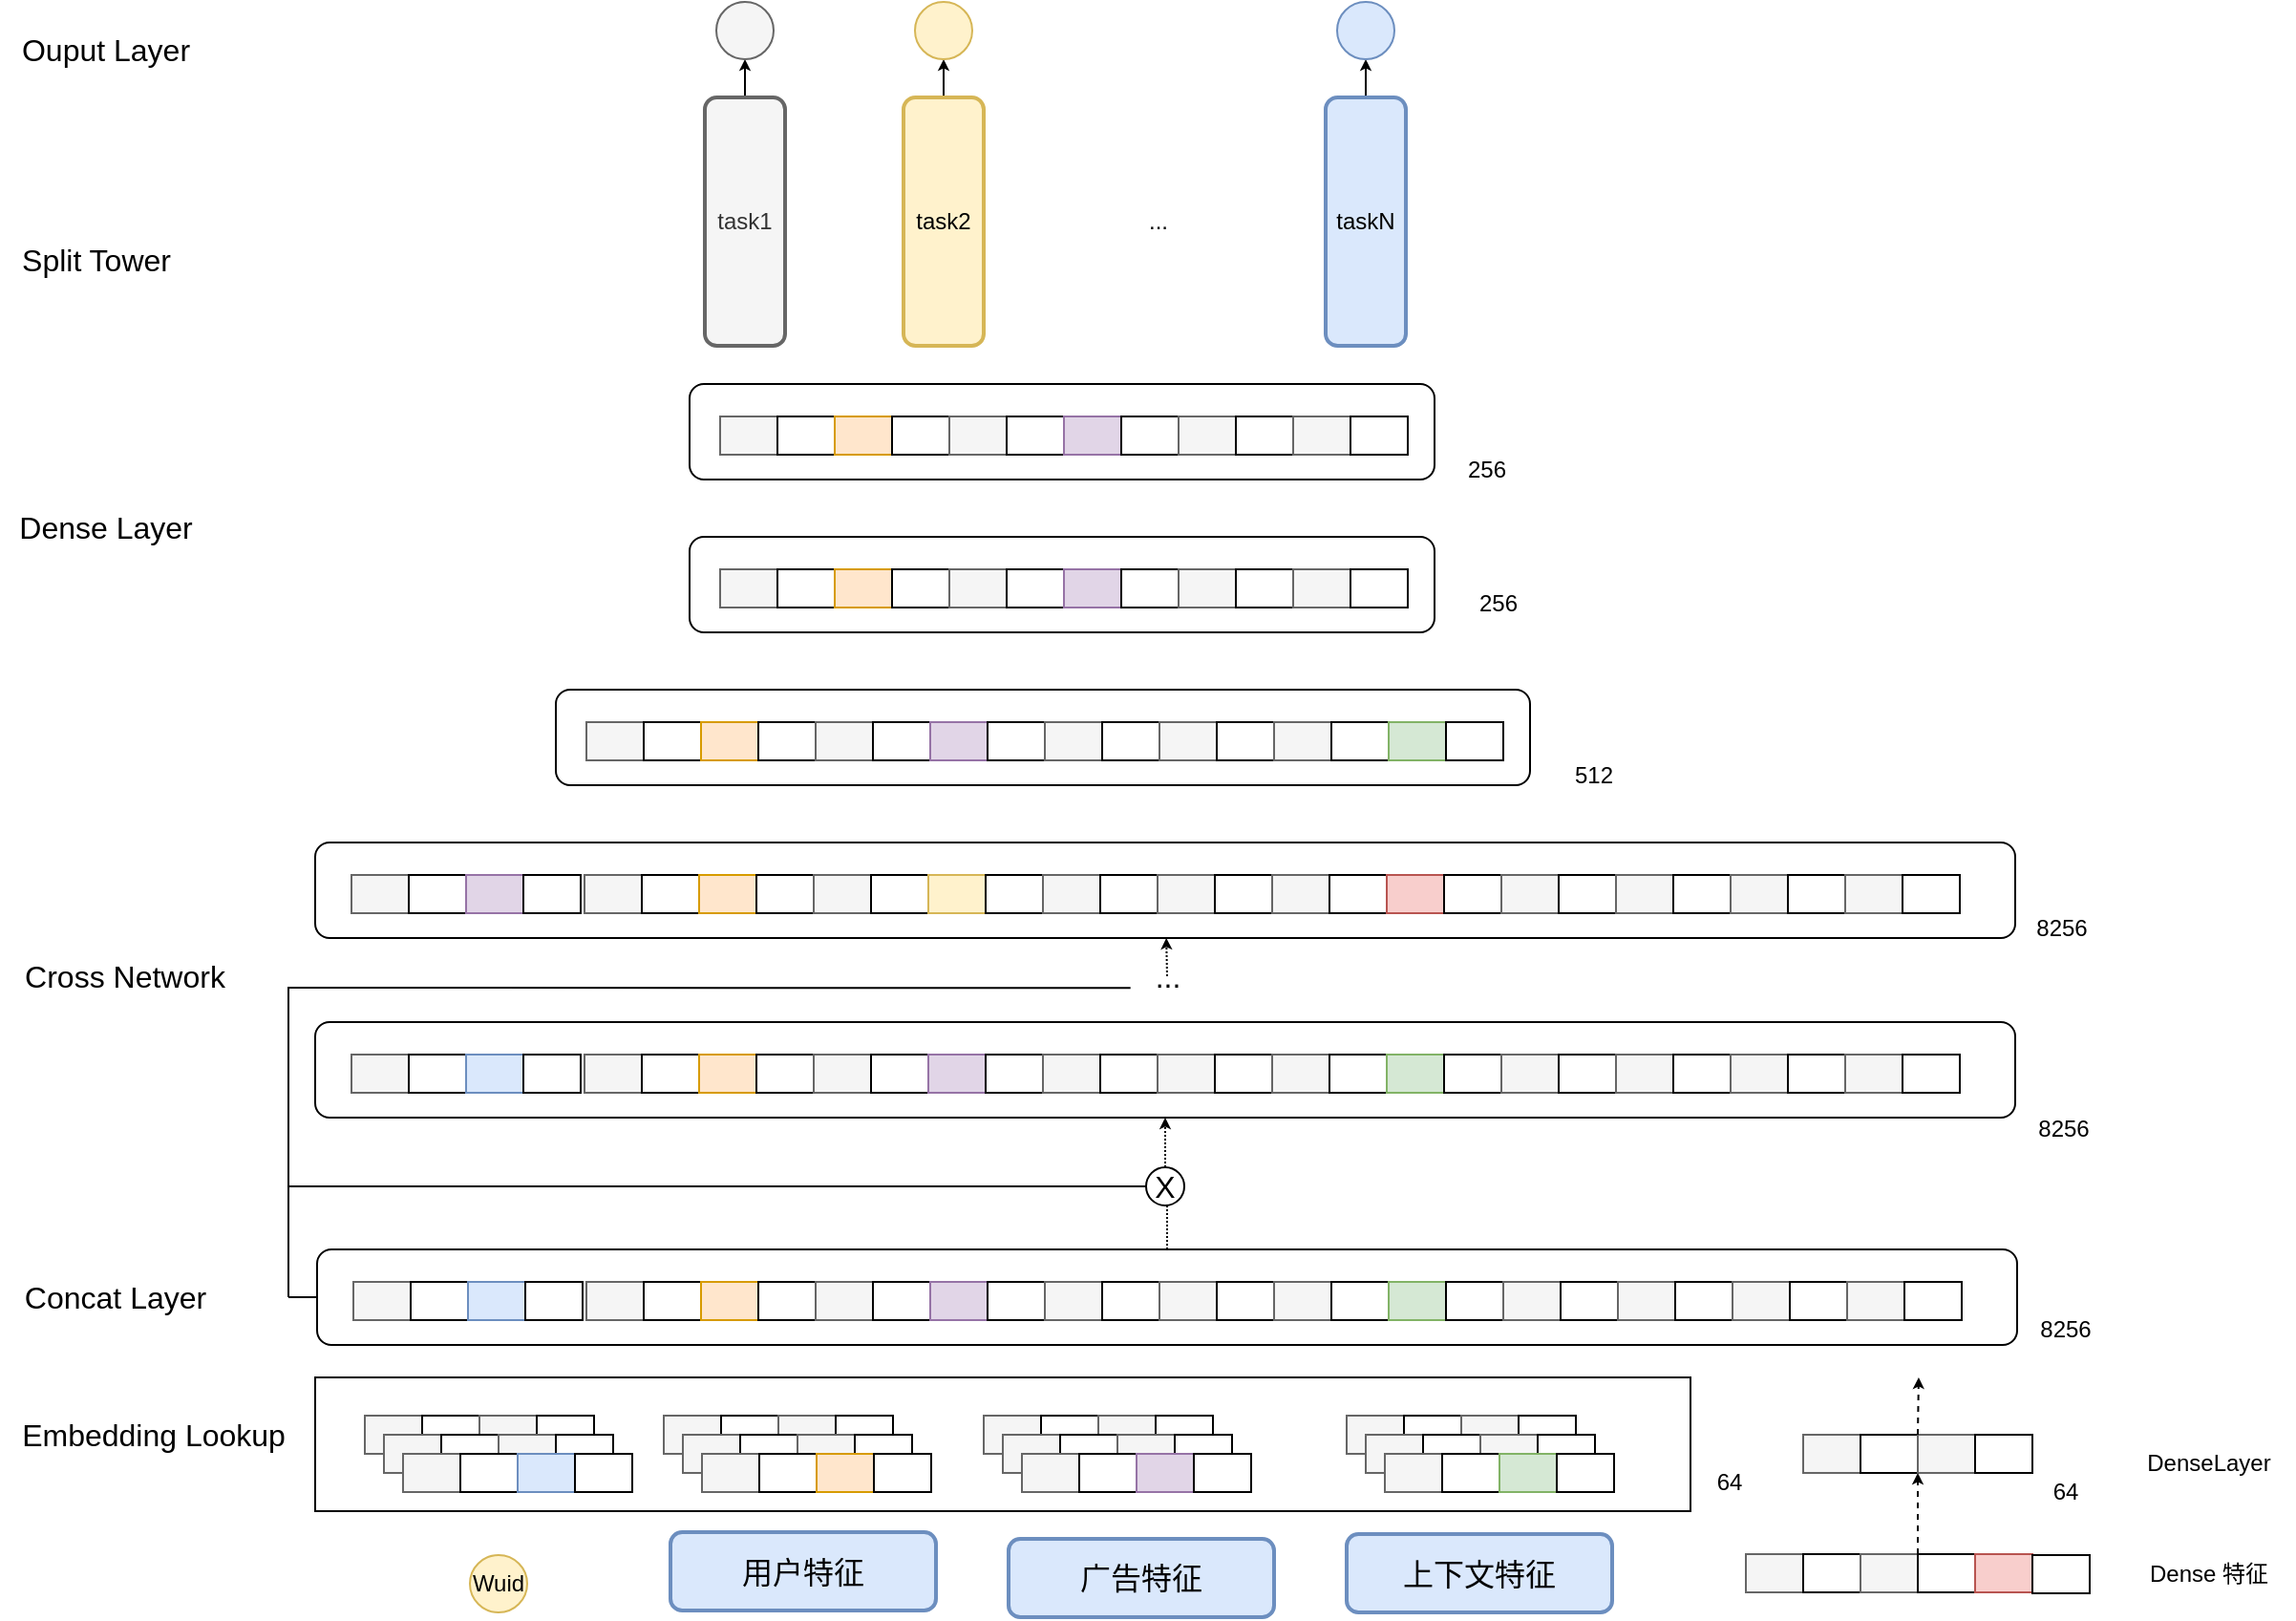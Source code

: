 <mxfile version="20.5.3" type="github">
  <diagram id="FtoD-XMlUUmFFMKcjNig" name="Page-1">
    <mxGraphModel dx="2073" dy="979" grid="0" gridSize="10" guides="1" tooltips="1" connect="1" arrows="1" fold="1" page="0" pageScale="1" pageWidth="850" pageHeight="1100" math="0" shadow="0">
      <root>
        <mxCell id="0" />
        <mxCell id="1" parent="0" />
        <mxCell id="fuLUhrhGmzlqj12-KXZk-128" value="" style="rounded=0;whiteSpace=wrap;html=1;" vertex="1" parent="1">
          <mxGeometry x="-146" y="900" width="720" height="70" as="geometry" />
        </mxCell>
        <mxCell id="fuLUhrhGmzlqj12-KXZk-9" value="" style="group;flipH=1;flipV=1;" vertex="1" connectable="0" parent="1">
          <mxGeometry x="217" y="982" width="139" height="41" as="geometry" />
        </mxCell>
        <mxCell id="fuLUhrhGmzlqj12-KXZk-10" value="广告特征" style="rounded=1;whiteSpace=wrap;html=1;fontSize=16;strokeWidth=2;flipH=1;flipV=1;fillColor=#dae8fc;strokeColor=#6c8ebf;" vertex="1" parent="fuLUhrhGmzlqj12-KXZk-9">
          <mxGeometry y="2.5" width="139" height="41" as="geometry" />
        </mxCell>
        <mxCell id="fuLUhrhGmzlqj12-KXZk-68" value="" style="group;flipH=1;flipV=1;" vertex="1" connectable="0" parent="1">
          <mxGeometry x="40" y="982" width="139" height="41" as="geometry" />
        </mxCell>
        <mxCell id="fuLUhrhGmzlqj12-KXZk-69" value="用户特征" style="rounded=1;whiteSpace=wrap;html=1;fontSize=16;strokeWidth=2;flipH=1;flipV=1;fillColor=#dae8fc;strokeColor=#6c8ebf;" vertex="1" parent="fuLUhrhGmzlqj12-KXZk-68">
          <mxGeometry y="-1" width="139" height="41" as="geometry" />
        </mxCell>
        <mxCell id="fuLUhrhGmzlqj12-KXZk-71" value="" style="group;flipH=1;flipV=1;" vertex="1" connectable="0" parent="1">
          <mxGeometry x="384" y="982" width="139" height="41" as="geometry" />
        </mxCell>
        <mxCell id="fuLUhrhGmzlqj12-KXZk-72" value="上下文特征" style="rounded=1;whiteSpace=wrap;html=1;fontSize=16;strokeWidth=2;flipH=1;flipV=1;fillColor=#dae8fc;strokeColor=#6c8ebf;" vertex="1" parent="fuLUhrhGmzlqj12-KXZk-71">
          <mxGeometry x="10" width="139" height="41" as="geometry" />
        </mxCell>
        <mxCell id="fuLUhrhGmzlqj12-KXZk-95" value="" style="group" vertex="1" connectable="0" parent="1">
          <mxGeometry x="36.5" y="920" width="140" height="40" as="geometry" />
        </mxCell>
        <mxCell id="fuLUhrhGmzlqj12-KXZk-73" value="" style="group" vertex="1" connectable="0" parent="fuLUhrhGmzlqj12-KXZk-95">
          <mxGeometry width="120" height="20" as="geometry" />
        </mxCell>
        <mxCell id="fuLUhrhGmzlqj12-KXZk-26" value="" style="rounded=0;whiteSpace=wrap;html=1;fillColor=#f5f5f5;strokeColor=#666666;fontColor=#333333;container=0;" vertex="1" parent="fuLUhrhGmzlqj12-KXZk-73">
          <mxGeometry width="30" height="20" as="geometry" />
        </mxCell>
        <mxCell id="fuLUhrhGmzlqj12-KXZk-27" value="" style="rounded=0;whiteSpace=wrap;html=1;container=0;" vertex="1" parent="fuLUhrhGmzlqj12-KXZk-73">
          <mxGeometry x="30" width="30" height="20" as="geometry" />
        </mxCell>
        <mxCell id="fuLUhrhGmzlqj12-KXZk-28" value="" style="rounded=0;whiteSpace=wrap;html=1;fillColor=#f5f5f5;strokeColor=#666666;fontColor=#333333;container=0;" vertex="1" parent="fuLUhrhGmzlqj12-KXZk-73">
          <mxGeometry x="60" width="30" height="20" as="geometry" />
        </mxCell>
        <mxCell id="fuLUhrhGmzlqj12-KXZk-29" value="" style="rounded=0;whiteSpace=wrap;html=1;container=0;" vertex="1" parent="fuLUhrhGmzlqj12-KXZk-73">
          <mxGeometry x="90" width="30" height="20" as="geometry" />
        </mxCell>
        <mxCell id="fuLUhrhGmzlqj12-KXZk-85" value="" style="group" vertex="1" connectable="0" parent="fuLUhrhGmzlqj12-KXZk-95">
          <mxGeometry x="10" y="10" width="120" height="20" as="geometry" />
        </mxCell>
        <mxCell id="fuLUhrhGmzlqj12-KXZk-86" value="" style="rounded=0;whiteSpace=wrap;html=1;fillColor=#f5f5f5;strokeColor=#666666;fontColor=#333333;container=0;" vertex="1" parent="fuLUhrhGmzlqj12-KXZk-85">
          <mxGeometry width="30" height="20" as="geometry" />
        </mxCell>
        <mxCell id="fuLUhrhGmzlqj12-KXZk-87" value="" style="rounded=0;whiteSpace=wrap;html=1;container=0;" vertex="1" parent="fuLUhrhGmzlqj12-KXZk-85">
          <mxGeometry x="30" width="30" height="20" as="geometry" />
        </mxCell>
        <mxCell id="fuLUhrhGmzlqj12-KXZk-88" value="" style="rounded=0;whiteSpace=wrap;html=1;fillColor=#f5f5f5;strokeColor=#666666;fontColor=#333333;container=0;" vertex="1" parent="fuLUhrhGmzlqj12-KXZk-85">
          <mxGeometry x="60" width="30" height="20" as="geometry" />
        </mxCell>
        <mxCell id="fuLUhrhGmzlqj12-KXZk-89" value="" style="rounded=0;whiteSpace=wrap;html=1;container=0;" vertex="1" parent="fuLUhrhGmzlqj12-KXZk-85">
          <mxGeometry x="90" width="30" height="20" as="geometry" />
        </mxCell>
        <mxCell id="fuLUhrhGmzlqj12-KXZk-90" value="" style="group" vertex="1" connectable="0" parent="fuLUhrhGmzlqj12-KXZk-95">
          <mxGeometry x="20" y="20" width="120" height="20" as="geometry" />
        </mxCell>
        <mxCell id="fuLUhrhGmzlqj12-KXZk-91" value="" style="rounded=0;whiteSpace=wrap;html=1;fillColor=#f5f5f5;strokeColor=#666666;fontColor=#333333;container=0;" vertex="1" parent="fuLUhrhGmzlqj12-KXZk-90">
          <mxGeometry width="30" height="20" as="geometry" />
        </mxCell>
        <mxCell id="fuLUhrhGmzlqj12-KXZk-92" value="" style="rounded=0;whiteSpace=wrap;html=1;container=0;" vertex="1" parent="fuLUhrhGmzlqj12-KXZk-90">
          <mxGeometry x="30" width="30" height="20" as="geometry" />
        </mxCell>
        <mxCell id="fuLUhrhGmzlqj12-KXZk-93" value="" style="rounded=0;whiteSpace=wrap;html=1;fillColor=#ffe6cc;strokeColor=#d79b00;container=0;" vertex="1" parent="fuLUhrhGmzlqj12-KXZk-90">
          <mxGeometry x="60" width="30" height="20" as="geometry" />
        </mxCell>
        <mxCell id="fuLUhrhGmzlqj12-KXZk-94" value="" style="rounded=0;whiteSpace=wrap;html=1;container=0;" vertex="1" parent="fuLUhrhGmzlqj12-KXZk-90">
          <mxGeometry x="90" width="30" height="20" as="geometry" />
        </mxCell>
        <mxCell id="fuLUhrhGmzlqj12-KXZk-96" value="" style="group" vertex="1" connectable="0" parent="1">
          <mxGeometry x="204" y="920" width="140" height="40" as="geometry" />
        </mxCell>
        <mxCell id="fuLUhrhGmzlqj12-KXZk-97" value="" style="group" vertex="1" connectable="0" parent="fuLUhrhGmzlqj12-KXZk-96">
          <mxGeometry width="120" height="20" as="geometry" />
        </mxCell>
        <mxCell id="fuLUhrhGmzlqj12-KXZk-98" value="" style="rounded=0;whiteSpace=wrap;html=1;fillColor=#f5f5f5;strokeColor=#666666;fontColor=#333333;container=0;" vertex="1" parent="fuLUhrhGmzlqj12-KXZk-97">
          <mxGeometry width="30" height="20" as="geometry" />
        </mxCell>
        <mxCell id="fuLUhrhGmzlqj12-KXZk-99" value="" style="rounded=0;whiteSpace=wrap;html=1;container=0;" vertex="1" parent="fuLUhrhGmzlqj12-KXZk-97">
          <mxGeometry x="30" width="30" height="20" as="geometry" />
        </mxCell>
        <mxCell id="fuLUhrhGmzlqj12-KXZk-100" value="" style="rounded=0;whiteSpace=wrap;html=1;fillColor=#f5f5f5;strokeColor=#666666;fontColor=#333333;container=0;" vertex="1" parent="fuLUhrhGmzlqj12-KXZk-97">
          <mxGeometry x="60" width="30" height="20" as="geometry" />
        </mxCell>
        <mxCell id="fuLUhrhGmzlqj12-KXZk-101" value="" style="rounded=0;whiteSpace=wrap;html=1;container=0;" vertex="1" parent="fuLUhrhGmzlqj12-KXZk-97">
          <mxGeometry x="90" width="30" height="20" as="geometry" />
        </mxCell>
        <mxCell id="fuLUhrhGmzlqj12-KXZk-102" value="" style="group" vertex="1" connectable="0" parent="fuLUhrhGmzlqj12-KXZk-96">
          <mxGeometry x="10" y="10" width="120" height="20" as="geometry" />
        </mxCell>
        <mxCell id="fuLUhrhGmzlqj12-KXZk-103" value="" style="rounded=0;whiteSpace=wrap;html=1;fillColor=#f5f5f5;strokeColor=#666666;fontColor=#333333;container=0;" vertex="1" parent="fuLUhrhGmzlqj12-KXZk-102">
          <mxGeometry width="30" height="20" as="geometry" />
        </mxCell>
        <mxCell id="fuLUhrhGmzlqj12-KXZk-104" value="" style="rounded=0;whiteSpace=wrap;html=1;container=0;" vertex="1" parent="fuLUhrhGmzlqj12-KXZk-102">
          <mxGeometry x="30" width="30" height="20" as="geometry" />
        </mxCell>
        <mxCell id="fuLUhrhGmzlqj12-KXZk-105" value="" style="rounded=0;whiteSpace=wrap;html=1;fillColor=#f5f5f5;strokeColor=#666666;fontColor=#333333;container=0;" vertex="1" parent="fuLUhrhGmzlqj12-KXZk-102">
          <mxGeometry x="60" width="30" height="20" as="geometry" />
        </mxCell>
        <mxCell id="fuLUhrhGmzlqj12-KXZk-106" value="" style="rounded=0;whiteSpace=wrap;html=1;container=0;" vertex="1" parent="fuLUhrhGmzlqj12-KXZk-102">
          <mxGeometry x="90" width="30" height="20" as="geometry" />
        </mxCell>
        <mxCell id="fuLUhrhGmzlqj12-KXZk-107" value="" style="group;fillColor=#e1d5e7;strokeColor=#9673a6;" vertex="1" connectable="0" parent="fuLUhrhGmzlqj12-KXZk-96">
          <mxGeometry x="20" y="20" width="120" height="20" as="geometry" />
        </mxCell>
        <mxCell id="fuLUhrhGmzlqj12-KXZk-108" value="" style="rounded=0;whiteSpace=wrap;html=1;fillColor=#f5f5f5;strokeColor=#666666;fontColor=#333333;container=0;" vertex="1" parent="fuLUhrhGmzlqj12-KXZk-107">
          <mxGeometry width="30" height="20" as="geometry" />
        </mxCell>
        <mxCell id="fuLUhrhGmzlqj12-KXZk-109" value="" style="rounded=0;whiteSpace=wrap;html=1;container=0;" vertex="1" parent="fuLUhrhGmzlqj12-KXZk-107">
          <mxGeometry x="30" width="30" height="20" as="geometry" />
        </mxCell>
        <mxCell id="fuLUhrhGmzlqj12-KXZk-110" value="" style="rounded=0;whiteSpace=wrap;html=1;fillColor=#e1d5e7;strokeColor=#9673a6;container=0;" vertex="1" parent="fuLUhrhGmzlqj12-KXZk-107">
          <mxGeometry x="60" width="30" height="20" as="geometry" />
        </mxCell>
        <mxCell id="fuLUhrhGmzlqj12-KXZk-111" value="" style="rounded=0;whiteSpace=wrap;html=1;container=0;" vertex="1" parent="fuLUhrhGmzlqj12-KXZk-107">
          <mxGeometry x="90" width="30" height="20" as="geometry" />
        </mxCell>
        <mxCell id="fuLUhrhGmzlqj12-KXZk-112" value="" style="group" vertex="1" connectable="0" parent="1">
          <mxGeometry x="394" y="920" width="140" height="40" as="geometry" />
        </mxCell>
        <mxCell id="fuLUhrhGmzlqj12-KXZk-113" value="" style="group" vertex="1" connectable="0" parent="fuLUhrhGmzlqj12-KXZk-112">
          <mxGeometry width="120" height="20" as="geometry" />
        </mxCell>
        <mxCell id="fuLUhrhGmzlqj12-KXZk-114" value="" style="rounded=0;whiteSpace=wrap;html=1;fillColor=#f5f5f5;strokeColor=#666666;fontColor=#333333;container=0;" vertex="1" parent="fuLUhrhGmzlqj12-KXZk-113">
          <mxGeometry width="30" height="20" as="geometry" />
        </mxCell>
        <mxCell id="fuLUhrhGmzlqj12-KXZk-115" value="" style="rounded=0;whiteSpace=wrap;html=1;container=0;" vertex="1" parent="fuLUhrhGmzlqj12-KXZk-113">
          <mxGeometry x="30" width="30" height="20" as="geometry" />
        </mxCell>
        <mxCell id="fuLUhrhGmzlqj12-KXZk-116" value="" style="rounded=0;whiteSpace=wrap;html=1;fillColor=#f5f5f5;strokeColor=#666666;fontColor=#333333;container=0;" vertex="1" parent="fuLUhrhGmzlqj12-KXZk-113">
          <mxGeometry x="60" width="30" height="20" as="geometry" />
        </mxCell>
        <mxCell id="fuLUhrhGmzlqj12-KXZk-117" value="" style="rounded=0;whiteSpace=wrap;html=1;container=0;" vertex="1" parent="fuLUhrhGmzlqj12-KXZk-113">
          <mxGeometry x="90" width="30" height="20" as="geometry" />
        </mxCell>
        <mxCell id="fuLUhrhGmzlqj12-KXZk-118" value="" style="group" vertex="1" connectable="0" parent="fuLUhrhGmzlqj12-KXZk-112">
          <mxGeometry x="10" y="10" width="120" height="20" as="geometry" />
        </mxCell>
        <mxCell id="fuLUhrhGmzlqj12-KXZk-119" value="" style="rounded=0;whiteSpace=wrap;html=1;fillColor=#f5f5f5;strokeColor=#666666;fontColor=#333333;container=0;" vertex="1" parent="fuLUhrhGmzlqj12-KXZk-118">
          <mxGeometry width="30" height="20" as="geometry" />
        </mxCell>
        <mxCell id="fuLUhrhGmzlqj12-KXZk-120" value="" style="rounded=0;whiteSpace=wrap;html=1;container=0;" vertex="1" parent="fuLUhrhGmzlqj12-KXZk-118">
          <mxGeometry x="30" width="30" height="20" as="geometry" />
        </mxCell>
        <mxCell id="fuLUhrhGmzlqj12-KXZk-121" value="" style="rounded=0;whiteSpace=wrap;html=1;fillColor=#f5f5f5;strokeColor=#666666;fontColor=#333333;container=0;" vertex="1" parent="fuLUhrhGmzlqj12-KXZk-118">
          <mxGeometry x="60" width="30" height="20" as="geometry" />
        </mxCell>
        <mxCell id="fuLUhrhGmzlqj12-KXZk-122" value="" style="rounded=0;whiteSpace=wrap;html=1;container=0;" vertex="1" parent="fuLUhrhGmzlqj12-KXZk-118">
          <mxGeometry x="90" width="30" height="20" as="geometry" />
        </mxCell>
        <mxCell id="fuLUhrhGmzlqj12-KXZk-123" value="" style="group" vertex="1" connectable="0" parent="fuLUhrhGmzlqj12-KXZk-112">
          <mxGeometry x="20" y="20" width="120" height="20" as="geometry" />
        </mxCell>
        <mxCell id="fuLUhrhGmzlqj12-KXZk-124" value="" style="rounded=0;whiteSpace=wrap;html=1;fillColor=#f5f5f5;strokeColor=#666666;fontColor=#333333;container=0;" vertex="1" parent="fuLUhrhGmzlqj12-KXZk-123">
          <mxGeometry width="30" height="20" as="geometry" />
        </mxCell>
        <mxCell id="fuLUhrhGmzlqj12-KXZk-125" value="" style="rounded=0;whiteSpace=wrap;html=1;container=0;" vertex="1" parent="fuLUhrhGmzlqj12-KXZk-123">
          <mxGeometry x="30" width="30" height="20" as="geometry" />
        </mxCell>
        <mxCell id="fuLUhrhGmzlqj12-KXZk-126" value="" style="rounded=0;whiteSpace=wrap;html=1;fillColor=#d5e8d4;strokeColor=#82b366;container=0;" vertex="1" parent="fuLUhrhGmzlqj12-KXZk-123">
          <mxGeometry x="60" width="30" height="20" as="geometry" />
        </mxCell>
        <mxCell id="fuLUhrhGmzlqj12-KXZk-127" value="" style="rounded=0;whiteSpace=wrap;html=1;container=0;" vertex="1" parent="fuLUhrhGmzlqj12-KXZk-123">
          <mxGeometry x="90" width="30" height="20" as="geometry" />
        </mxCell>
        <mxCell id="fuLUhrhGmzlqj12-KXZk-129" value="Embedding Lookup" style="text;html=1;align=center;verticalAlign=middle;resizable=0;points=[];autosize=1;strokeColor=none;fillColor=none;fontSize=16;" vertex="1" parent="1">
          <mxGeometry x="-311" y="915" width="160" height="30" as="geometry" />
        </mxCell>
        <mxCell id="fuLUhrhGmzlqj12-KXZk-130" value="Wuid" style="ellipse;whiteSpace=wrap;html=1;aspect=fixed;fillColor=#fff2cc;strokeColor=#d6b656;" vertex="1" parent="1">
          <mxGeometry x="-65" y="993" width="30" height="30" as="geometry" />
        </mxCell>
        <mxCell id="fuLUhrhGmzlqj12-KXZk-131" value="" style="group" vertex="1" connectable="0" parent="1">
          <mxGeometry x="-120" y="920" width="140" height="40" as="geometry" />
        </mxCell>
        <mxCell id="fuLUhrhGmzlqj12-KXZk-132" value="" style="group" vertex="1" connectable="0" parent="fuLUhrhGmzlqj12-KXZk-131">
          <mxGeometry width="120" height="20" as="geometry" />
        </mxCell>
        <mxCell id="fuLUhrhGmzlqj12-KXZk-133" value="" style="rounded=0;whiteSpace=wrap;html=1;fillColor=#f5f5f5;strokeColor=#666666;fontColor=#333333;container=0;" vertex="1" parent="fuLUhrhGmzlqj12-KXZk-132">
          <mxGeometry width="30" height="20" as="geometry" />
        </mxCell>
        <mxCell id="fuLUhrhGmzlqj12-KXZk-134" value="" style="rounded=0;whiteSpace=wrap;html=1;container=0;" vertex="1" parent="fuLUhrhGmzlqj12-KXZk-132">
          <mxGeometry x="30" width="30" height="20" as="geometry" />
        </mxCell>
        <mxCell id="fuLUhrhGmzlqj12-KXZk-135" value="" style="rounded=0;whiteSpace=wrap;html=1;fillColor=#f5f5f5;strokeColor=#666666;fontColor=#333333;container=0;" vertex="1" parent="fuLUhrhGmzlqj12-KXZk-132">
          <mxGeometry x="60" width="30" height="20" as="geometry" />
        </mxCell>
        <mxCell id="fuLUhrhGmzlqj12-KXZk-136" value="" style="rounded=0;whiteSpace=wrap;html=1;container=0;" vertex="1" parent="fuLUhrhGmzlqj12-KXZk-132">
          <mxGeometry x="90" width="30" height="20" as="geometry" />
        </mxCell>
        <mxCell id="fuLUhrhGmzlqj12-KXZk-137" value="" style="group" vertex="1" connectable="0" parent="fuLUhrhGmzlqj12-KXZk-131">
          <mxGeometry x="10" y="10" width="120" height="20" as="geometry" />
        </mxCell>
        <mxCell id="fuLUhrhGmzlqj12-KXZk-138" value="" style="rounded=0;whiteSpace=wrap;html=1;fillColor=#f5f5f5;strokeColor=#666666;fontColor=#333333;container=0;" vertex="1" parent="fuLUhrhGmzlqj12-KXZk-137">
          <mxGeometry width="30" height="20" as="geometry" />
        </mxCell>
        <mxCell id="fuLUhrhGmzlqj12-KXZk-139" value="" style="rounded=0;whiteSpace=wrap;html=1;container=0;" vertex="1" parent="fuLUhrhGmzlqj12-KXZk-137">
          <mxGeometry x="30" width="30" height="20" as="geometry" />
        </mxCell>
        <mxCell id="fuLUhrhGmzlqj12-KXZk-140" value="" style="rounded=0;whiteSpace=wrap;html=1;fillColor=#f5f5f5;strokeColor=#666666;fontColor=#333333;container=0;" vertex="1" parent="fuLUhrhGmzlqj12-KXZk-137">
          <mxGeometry x="60" width="30" height="20" as="geometry" />
        </mxCell>
        <mxCell id="fuLUhrhGmzlqj12-KXZk-141" value="" style="rounded=0;whiteSpace=wrap;html=1;container=0;" vertex="1" parent="fuLUhrhGmzlqj12-KXZk-137">
          <mxGeometry x="90" width="30" height="20" as="geometry" />
        </mxCell>
        <mxCell id="fuLUhrhGmzlqj12-KXZk-142" value="" style="group;fillColor=#dae8fc;strokeColor=#6c8ebf;" vertex="1" connectable="0" parent="fuLUhrhGmzlqj12-KXZk-131">
          <mxGeometry x="20" y="20" width="120" height="20" as="geometry" />
        </mxCell>
        <mxCell id="fuLUhrhGmzlqj12-KXZk-143" value="" style="rounded=0;whiteSpace=wrap;html=1;fillColor=#f5f5f5;strokeColor=#666666;fontColor=#333333;container=0;" vertex="1" parent="fuLUhrhGmzlqj12-KXZk-142">
          <mxGeometry width="30" height="20" as="geometry" />
        </mxCell>
        <mxCell id="fuLUhrhGmzlqj12-KXZk-144" value="" style="rounded=0;whiteSpace=wrap;html=1;container=0;" vertex="1" parent="fuLUhrhGmzlqj12-KXZk-142">
          <mxGeometry x="30" width="30" height="20" as="geometry" />
        </mxCell>
        <mxCell id="fuLUhrhGmzlqj12-KXZk-145" value="" style="rounded=0;whiteSpace=wrap;html=1;fillColor=#dae8fc;strokeColor=#6c8ebf;container=0;" vertex="1" parent="fuLUhrhGmzlqj12-KXZk-142">
          <mxGeometry x="60" width="30" height="20" as="geometry" />
        </mxCell>
        <mxCell id="fuLUhrhGmzlqj12-KXZk-146" value="" style="rounded=0;whiteSpace=wrap;html=1;container=0;" vertex="1" parent="fuLUhrhGmzlqj12-KXZk-142">
          <mxGeometry x="90" width="30" height="20" as="geometry" />
        </mxCell>
        <mxCell id="fuLUhrhGmzlqj12-KXZk-149" value="" style="group" vertex="1" connectable="0" parent="1">
          <mxGeometry x="603" y="992.5" width="120" height="20" as="geometry" />
        </mxCell>
        <mxCell id="fuLUhrhGmzlqj12-KXZk-150" value="" style="rounded=0;whiteSpace=wrap;html=1;fillColor=#f5f5f5;strokeColor=#666666;fontColor=#333333;container=0;" vertex="1" parent="fuLUhrhGmzlqj12-KXZk-149">
          <mxGeometry width="30" height="20" as="geometry" />
        </mxCell>
        <mxCell id="fuLUhrhGmzlqj12-KXZk-151" value="" style="rounded=0;whiteSpace=wrap;html=1;container=0;" vertex="1" parent="fuLUhrhGmzlqj12-KXZk-149">
          <mxGeometry x="30" width="30" height="20" as="geometry" />
        </mxCell>
        <mxCell id="fuLUhrhGmzlqj12-KXZk-152" value="" style="rounded=0;whiteSpace=wrap;html=1;fillColor=#f5f5f5;strokeColor=#666666;fontColor=#333333;container=0;" vertex="1" parent="fuLUhrhGmzlqj12-KXZk-149">
          <mxGeometry x="60" width="30" height="20" as="geometry" />
        </mxCell>
        <mxCell id="fuLUhrhGmzlqj12-KXZk-153" value="" style="rounded=0;whiteSpace=wrap;html=1;container=0;" vertex="1" parent="fuLUhrhGmzlqj12-KXZk-149">
          <mxGeometry x="90" width="30" height="20" as="geometry" />
        </mxCell>
        <mxCell id="fuLUhrhGmzlqj12-KXZk-164" value="Dense 特征" style="text;html=1;align=center;verticalAlign=middle;resizable=0;points=[];autosize=1;strokeColor=none;fillColor=none;" vertex="1" parent="1">
          <mxGeometry x="800" y="987.5" width="90" height="30" as="geometry" />
        </mxCell>
        <mxCell id="fuLUhrhGmzlqj12-KXZk-218" value="Concat Layer" style="text;html=1;align=center;verticalAlign=middle;resizable=0;points=[];autosize=1;strokeColor=none;fillColor=none;fontSize=16;" vertex="1" parent="1">
          <mxGeometry x="-311" y="843" width="120" height="30" as="geometry" />
        </mxCell>
        <mxCell id="fuLUhrhGmzlqj12-KXZk-220" value="" style="group" vertex="1" connectable="0" parent="1">
          <mxGeometry x="-145" y="833" width="890" height="50" as="geometry" />
        </mxCell>
        <mxCell id="fuLUhrhGmzlqj12-KXZk-211" value="" style="rounded=1;whiteSpace=wrap;html=1;" vertex="1" parent="fuLUhrhGmzlqj12-KXZk-220">
          <mxGeometry width="890" height="50" as="geometry" />
        </mxCell>
        <mxCell id="fuLUhrhGmzlqj12-KXZk-170" value="" style="group" vertex="1" connectable="0" parent="fuLUhrhGmzlqj12-KXZk-220">
          <mxGeometry x="19" y="17" width="120" height="20" as="geometry" />
        </mxCell>
        <mxCell id="fuLUhrhGmzlqj12-KXZk-166" value="" style="rounded=0;whiteSpace=wrap;html=1;fillColor=#f5f5f5;strokeColor=#666666;fontColor=#333333;container=0;" vertex="1" parent="fuLUhrhGmzlqj12-KXZk-170">
          <mxGeometry width="30" height="20" as="geometry" />
        </mxCell>
        <mxCell id="fuLUhrhGmzlqj12-KXZk-167" value="" style="rounded=0;whiteSpace=wrap;html=1;container=0;" vertex="1" parent="fuLUhrhGmzlqj12-KXZk-170">
          <mxGeometry x="30" width="30" height="20" as="geometry" />
        </mxCell>
        <mxCell id="fuLUhrhGmzlqj12-KXZk-168" value="" style="rounded=0;whiteSpace=wrap;html=1;fillColor=#dae8fc;strokeColor=#6c8ebf;container=0;" vertex="1" parent="fuLUhrhGmzlqj12-KXZk-170">
          <mxGeometry x="60" width="30" height="20" as="geometry" />
        </mxCell>
        <mxCell id="fuLUhrhGmzlqj12-KXZk-169" value="" style="rounded=0;whiteSpace=wrap;html=1;container=0;" vertex="1" parent="fuLUhrhGmzlqj12-KXZk-170">
          <mxGeometry x="90" width="30" height="20" as="geometry" />
        </mxCell>
        <mxCell id="fuLUhrhGmzlqj12-KXZk-181" value="" style="group" vertex="1" connectable="0" parent="fuLUhrhGmzlqj12-KXZk-220">
          <mxGeometry x="141" y="17" width="120" height="20" as="geometry" />
        </mxCell>
        <mxCell id="fuLUhrhGmzlqj12-KXZk-182" value="" style="rounded=0;whiteSpace=wrap;html=1;fillColor=#f5f5f5;strokeColor=#666666;fontColor=#333333;container=0;" vertex="1" parent="fuLUhrhGmzlqj12-KXZk-181">
          <mxGeometry width="30" height="20" as="geometry" />
        </mxCell>
        <mxCell id="fuLUhrhGmzlqj12-KXZk-183" value="" style="rounded=0;whiteSpace=wrap;html=1;container=0;" vertex="1" parent="fuLUhrhGmzlqj12-KXZk-181">
          <mxGeometry x="30" width="30" height="20" as="geometry" />
        </mxCell>
        <mxCell id="fuLUhrhGmzlqj12-KXZk-184" value="" style="rounded=0;whiteSpace=wrap;html=1;fillColor=#ffe6cc;strokeColor=#d79b00;container=0;" vertex="1" parent="fuLUhrhGmzlqj12-KXZk-181">
          <mxGeometry x="60" width="30" height="20" as="geometry" />
        </mxCell>
        <mxCell id="fuLUhrhGmzlqj12-KXZk-185" value="" style="rounded=0;whiteSpace=wrap;html=1;container=0;" vertex="1" parent="fuLUhrhGmzlqj12-KXZk-181">
          <mxGeometry x="90" width="30" height="20" as="geometry" />
        </mxCell>
        <mxCell id="fuLUhrhGmzlqj12-KXZk-186" value="" style="group" vertex="1" connectable="0" parent="fuLUhrhGmzlqj12-KXZk-220">
          <mxGeometry x="261" y="17" width="120" height="20" as="geometry" />
        </mxCell>
        <mxCell id="fuLUhrhGmzlqj12-KXZk-187" value="" style="rounded=0;whiteSpace=wrap;html=1;fillColor=#f5f5f5;strokeColor=#666666;fontColor=#333333;container=0;" vertex="1" parent="fuLUhrhGmzlqj12-KXZk-186">
          <mxGeometry width="30" height="20" as="geometry" />
        </mxCell>
        <mxCell id="fuLUhrhGmzlqj12-KXZk-188" value="" style="rounded=0;whiteSpace=wrap;html=1;container=0;" vertex="1" parent="fuLUhrhGmzlqj12-KXZk-186">
          <mxGeometry x="30" width="30" height="20" as="geometry" />
        </mxCell>
        <mxCell id="fuLUhrhGmzlqj12-KXZk-189" value="" style="rounded=0;whiteSpace=wrap;html=1;fillColor=#e1d5e7;strokeColor=#9673a6;container=0;" vertex="1" parent="fuLUhrhGmzlqj12-KXZk-186">
          <mxGeometry x="60" width="30" height="20" as="geometry" />
        </mxCell>
        <mxCell id="fuLUhrhGmzlqj12-KXZk-190" value="" style="rounded=0;whiteSpace=wrap;html=1;container=0;" vertex="1" parent="fuLUhrhGmzlqj12-KXZk-186">
          <mxGeometry x="90" width="30" height="20" as="geometry" />
        </mxCell>
        <mxCell id="fuLUhrhGmzlqj12-KXZk-191" value="" style="group" vertex="1" connectable="0" parent="fuLUhrhGmzlqj12-KXZk-220">
          <mxGeometry x="381" y="17" width="120" height="20" as="geometry" />
        </mxCell>
        <mxCell id="fuLUhrhGmzlqj12-KXZk-192" value="" style="rounded=0;whiteSpace=wrap;html=1;fillColor=#f5f5f5;strokeColor=#666666;fontColor=#333333;container=0;" vertex="1" parent="fuLUhrhGmzlqj12-KXZk-191">
          <mxGeometry width="30" height="20" as="geometry" />
        </mxCell>
        <mxCell id="fuLUhrhGmzlqj12-KXZk-193" value="" style="rounded=0;whiteSpace=wrap;html=1;container=0;" vertex="1" parent="fuLUhrhGmzlqj12-KXZk-191">
          <mxGeometry x="30" width="30" height="20" as="geometry" />
        </mxCell>
        <mxCell id="fuLUhrhGmzlqj12-KXZk-194" value="" style="rounded=0;whiteSpace=wrap;html=1;fillColor=#f5f5f5;strokeColor=#666666;fontColor=#333333;container=0;" vertex="1" parent="fuLUhrhGmzlqj12-KXZk-191">
          <mxGeometry x="60" width="30" height="20" as="geometry" />
        </mxCell>
        <mxCell id="fuLUhrhGmzlqj12-KXZk-195" value="" style="rounded=0;whiteSpace=wrap;html=1;container=0;" vertex="1" parent="fuLUhrhGmzlqj12-KXZk-191">
          <mxGeometry x="90" width="30" height="20" as="geometry" />
        </mxCell>
        <mxCell id="fuLUhrhGmzlqj12-KXZk-196" value="" style="group" vertex="1" connectable="0" parent="fuLUhrhGmzlqj12-KXZk-220">
          <mxGeometry x="501" y="17" width="120" height="20" as="geometry" />
        </mxCell>
        <mxCell id="fuLUhrhGmzlqj12-KXZk-197" value="" style="rounded=0;whiteSpace=wrap;html=1;fillColor=#f5f5f5;strokeColor=#666666;fontColor=#333333;container=0;" vertex="1" parent="fuLUhrhGmzlqj12-KXZk-196">
          <mxGeometry width="30" height="20" as="geometry" />
        </mxCell>
        <mxCell id="fuLUhrhGmzlqj12-KXZk-198" value="" style="rounded=0;whiteSpace=wrap;html=1;container=0;" vertex="1" parent="fuLUhrhGmzlqj12-KXZk-196">
          <mxGeometry x="30" width="30" height="20" as="geometry" />
        </mxCell>
        <mxCell id="fuLUhrhGmzlqj12-KXZk-199" value="" style="rounded=0;whiteSpace=wrap;html=1;fillColor=#d5e8d4;strokeColor=#82b366;container=0;" vertex="1" parent="fuLUhrhGmzlqj12-KXZk-196">
          <mxGeometry x="60" width="30" height="20" as="geometry" />
        </mxCell>
        <mxCell id="fuLUhrhGmzlqj12-KXZk-200" value="" style="rounded=0;whiteSpace=wrap;html=1;container=0;" vertex="1" parent="fuLUhrhGmzlqj12-KXZk-196">
          <mxGeometry x="90" width="30" height="20" as="geometry" />
        </mxCell>
        <mxCell id="fuLUhrhGmzlqj12-KXZk-201" value="" style="group" vertex="1" connectable="0" parent="fuLUhrhGmzlqj12-KXZk-220">
          <mxGeometry x="621" y="17" width="120" height="20" as="geometry" />
        </mxCell>
        <mxCell id="fuLUhrhGmzlqj12-KXZk-202" value="" style="rounded=0;whiteSpace=wrap;html=1;fillColor=#f5f5f5;strokeColor=#666666;fontColor=#333333;container=0;" vertex="1" parent="fuLUhrhGmzlqj12-KXZk-201">
          <mxGeometry width="30" height="20" as="geometry" />
        </mxCell>
        <mxCell id="fuLUhrhGmzlqj12-KXZk-203" value="" style="rounded=0;whiteSpace=wrap;html=1;container=0;" vertex="1" parent="fuLUhrhGmzlqj12-KXZk-201">
          <mxGeometry x="30" width="30" height="20" as="geometry" />
        </mxCell>
        <mxCell id="fuLUhrhGmzlqj12-KXZk-204" value="" style="rounded=0;whiteSpace=wrap;html=1;fillColor=#f5f5f5;strokeColor=#666666;fontColor=#333333;container=0;" vertex="1" parent="fuLUhrhGmzlqj12-KXZk-201">
          <mxGeometry x="60" width="30" height="20" as="geometry" />
        </mxCell>
        <mxCell id="fuLUhrhGmzlqj12-KXZk-205" value="" style="rounded=0;whiteSpace=wrap;html=1;container=0;" vertex="1" parent="fuLUhrhGmzlqj12-KXZk-201">
          <mxGeometry x="90" width="30" height="20" as="geometry" />
        </mxCell>
        <mxCell id="fuLUhrhGmzlqj12-KXZk-212" value="" style="group" vertex="1" connectable="0" parent="fuLUhrhGmzlqj12-KXZk-220">
          <mxGeometry x="741" y="17" width="120" height="20" as="geometry" />
        </mxCell>
        <mxCell id="fuLUhrhGmzlqj12-KXZk-213" value="" style="rounded=0;whiteSpace=wrap;html=1;fillColor=#f5f5f5;strokeColor=#666666;fontColor=#333333;container=0;" vertex="1" parent="fuLUhrhGmzlqj12-KXZk-212">
          <mxGeometry width="30" height="20" as="geometry" />
        </mxCell>
        <mxCell id="fuLUhrhGmzlqj12-KXZk-214" value="" style="rounded=0;whiteSpace=wrap;html=1;container=0;" vertex="1" parent="fuLUhrhGmzlqj12-KXZk-212">
          <mxGeometry x="30" width="30" height="20" as="geometry" />
        </mxCell>
        <mxCell id="fuLUhrhGmzlqj12-KXZk-215" value="" style="rounded=0;whiteSpace=wrap;html=1;fillColor=#f5f5f5;strokeColor=#666666;fontColor=#333333;container=0;" vertex="1" parent="fuLUhrhGmzlqj12-KXZk-212">
          <mxGeometry x="60" width="30" height="20" as="geometry" />
        </mxCell>
        <mxCell id="fuLUhrhGmzlqj12-KXZk-216" value="" style="rounded=0;whiteSpace=wrap;html=1;container=0;" vertex="1" parent="fuLUhrhGmzlqj12-KXZk-212">
          <mxGeometry x="90" width="30" height="20" as="geometry" />
        </mxCell>
        <mxCell id="fuLUhrhGmzlqj12-KXZk-221" value="" style="group" vertex="1" connectable="0" parent="1">
          <mxGeometry x="-146" y="714" width="890" height="50" as="geometry" />
        </mxCell>
        <mxCell id="fuLUhrhGmzlqj12-KXZk-222" value="" style="rounded=1;whiteSpace=wrap;html=1;" vertex="1" parent="fuLUhrhGmzlqj12-KXZk-221">
          <mxGeometry width="890" height="50" as="geometry" />
        </mxCell>
        <mxCell id="fuLUhrhGmzlqj12-KXZk-223" value="" style="group" vertex="1" connectable="0" parent="fuLUhrhGmzlqj12-KXZk-221">
          <mxGeometry x="19" y="17" width="120" height="20" as="geometry" />
        </mxCell>
        <mxCell id="fuLUhrhGmzlqj12-KXZk-224" value="" style="rounded=0;whiteSpace=wrap;html=1;fillColor=#f5f5f5;strokeColor=#666666;fontColor=#333333;container=0;" vertex="1" parent="fuLUhrhGmzlqj12-KXZk-223">
          <mxGeometry width="30" height="20" as="geometry" />
        </mxCell>
        <mxCell id="fuLUhrhGmzlqj12-KXZk-225" value="" style="rounded=0;whiteSpace=wrap;html=1;container=0;" vertex="1" parent="fuLUhrhGmzlqj12-KXZk-223">
          <mxGeometry x="30" width="30" height="20" as="geometry" />
        </mxCell>
        <mxCell id="fuLUhrhGmzlqj12-KXZk-226" value="" style="rounded=0;whiteSpace=wrap;html=1;fillColor=#dae8fc;strokeColor=#6c8ebf;container=0;" vertex="1" parent="fuLUhrhGmzlqj12-KXZk-223">
          <mxGeometry x="60" width="30" height="20" as="geometry" />
        </mxCell>
        <mxCell id="fuLUhrhGmzlqj12-KXZk-227" value="" style="rounded=0;whiteSpace=wrap;html=1;container=0;" vertex="1" parent="fuLUhrhGmzlqj12-KXZk-223">
          <mxGeometry x="90" width="30" height="20" as="geometry" />
        </mxCell>
        <mxCell id="fuLUhrhGmzlqj12-KXZk-228" value="" style="group" vertex="1" connectable="0" parent="fuLUhrhGmzlqj12-KXZk-221">
          <mxGeometry x="141" y="17" width="120" height="20" as="geometry" />
        </mxCell>
        <mxCell id="fuLUhrhGmzlqj12-KXZk-229" value="" style="rounded=0;whiteSpace=wrap;html=1;fillColor=#f5f5f5;strokeColor=#666666;fontColor=#333333;container=0;" vertex="1" parent="fuLUhrhGmzlqj12-KXZk-228">
          <mxGeometry width="30" height="20" as="geometry" />
        </mxCell>
        <mxCell id="fuLUhrhGmzlqj12-KXZk-230" value="" style="rounded=0;whiteSpace=wrap;html=1;container=0;" vertex="1" parent="fuLUhrhGmzlqj12-KXZk-228">
          <mxGeometry x="30" width="30" height="20" as="geometry" />
        </mxCell>
        <mxCell id="fuLUhrhGmzlqj12-KXZk-231" value="" style="rounded=0;whiteSpace=wrap;html=1;fillColor=#ffe6cc;strokeColor=#d79b00;container=0;" vertex="1" parent="fuLUhrhGmzlqj12-KXZk-228">
          <mxGeometry x="60" width="30" height="20" as="geometry" />
        </mxCell>
        <mxCell id="fuLUhrhGmzlqj12-KXZk-232" value="" style="rounded=0;whiteSpace=wrap;html=1;container=0;" vertex="1" parent="fuLUhrhGmzlqj12-KXZk-228">
          <mxGeometry x="90" width="30" height="20" as="geometry" />
        </mxCell>
        <mxCell id="fuLUhrhGmzlqj12-KXZk-233" value="" style="group" vertex="1" connectable="0" parent="fuLUhrhGmzlqj12-KXZk-221">
          <mxGeometry x="261" y="17" width="120" height="20" as="geometry" />
        </mxCell>
        <mxCell id="fuLUhrhGmzlqj12-KXZk-234" value="" style="rounded=0;whiteSpace=wrap;html=1;fillColor=#f5f5f5;strokeColor=#666666;fontColor=#333333;container=0;" vertex="1" parent="fuLUhrhGmzlqj12-KXZk-233">
          <mxGeometry width="30" height="20" as="geometry" />
        </mxCell>
        <mxCell id="fuLUhrhGmzlqj12-KXZk-235" value="" style="rounded=0;whiteSpace=wrap;html=1;container=0;" vertex="1" parent="fuLUhrhGmzlqj12-KXZk-233">
          <mxGeometry x="30" width="30" height="20" as="geometry" />
        </mxCell>
        <mxCell id="fuLUhrhGmzlqj12-KXZk-236" value="" style="rounded=0;whiteSpace=wrap;html=1;fillColor=#e1d5e7;strokeColor=#9673a6;container=0;" vertex="1" parent="fuLUhrhGmzlqj12-KXZk-233">
          <mxGeometry x="60" width="30" height="20" as="geometry" />
        </mxCell>
        <mxCell id="fuLUhrhGmzlqj12-KXZk-237" value="" style="rounded=0;whiteSpace=wrap;html=1;container=0;" vertex="1" parent="fuLUhrhGmzlqj12-KXZk-233">
          <mxGeometry x="90" width="30" height="20" as="geometry" />
        </mxCell>
        <mxCell id="fuLUhrhGmzlqj12-KXZk-238" value="" style="group" vertex="1" connectable="0" parent="fuLUhrhGmzlqj12-KXZk-221">
          <mxGeometry x="381" y="17" width="120" height="20" as="geometry" />
        </mxCell>
        <mxCell id="fuLUhrhGmzlqj12-KXZk-239" value="" style="rounded=0;whiteSpace=wrap;html=1;fillColor=#f5f5f5;strokeColor=#666666;fontColor=#333333;container=0;" vertex="1" parent="fuLUhrhGmzlqj12-KXZk-238">
          <mxGeometry width="30" height="20" as="geometry" />
        </mxCell>
        <mxCell id="fuLUhrhGmzlqj12-KXZk-240" value="" style="rounded=0;whiteSpace=wrap;html=1;container=0;" vertex="1" parent="fuLUhrhGmzlqj12-KXZk-238">
          <mxGeometry x="30" width="30" height="20" as="geometry" />
        </mxCell>
        <mxCell id="fuLUhrhGmzlqj12-KXZk-241" value="" style="rounded=0;whiteSpace=wrap;html=1;fillColor=#f5f5f5;strokeColor=#666666;fontColor=#333333;container=0;" vertex="1" parent="fuLUhrhGmzlqj12-KXZk-238">
          <mxGeometry x="60" width="30" height="20" as="geometry" />
        </mxCell>
        <mxCell id="fuLUhrhGmzlqj12-KXZk-242" value="" style="rounded=0;whiteSpace=wrap;html=1;container=0;" vertex="1" parent="fuLUhrhGmzlqj12-KXZk-238">
          <mxGeometry x="90" width="30" height="20" as="geometry" />
        </mxCell>
        <mxCell id="fuLUhrhGmzlqj12-KXZk-243" value="" style="group" vertex="1" connectable="0" parent="fuLUhrhGmzlqj12-KXZk-221">
          <mxGeometry x="501" y="17" width="120" height="20" as="geometry" />
        </mxCell>
        <mxCell id="fuLUhrhGmzlqj12-KXZk-244" value="" style="rounded=0;whiteSpace=wrap;html=1;fillColor=#f5f5f5;strokeColor=#666666;fontColor=#333333;container=0;" vertex="1" parent="fuLUhrhGmzlqj12-KXZk-243">
          <mxGeometry width="30" height="20" as="geometry" />
        </mxCell>
        <mxCell id="fuLUhrhGmzlqj12-KXZk-245" value="" style="rounded=0;whiteSpace=wrap;html=1;container=0;" vertex="1" parent="fuLUhrhGmzlqj12-KXZk-243">
          <mxGeometry x="30" width="30" height="20" as="geometry" />
        </mxCell>
        <mxCell id="fuLUhrhGmzlqj12-KXZk-246" value="" style="rounded=0;whiteSpace=wrap;html=1;fillColor=#d5e8d4;strokeColor=#82b366;container=0;" vertex="1" parent="fuLUhrhGmzlqj12-KXZk-243">
          <mxGeometry x="60" width="30" height="20" as="geometry" />
        </mxCell>
        <mxCell id="fuLUhrhGmzlqj12-KXZk-247" value="" style="rounded=0;whiteSpace=wrap;html=1;container=0;" vertex="1" parent="fuLUhrhGmzlqj12-KXZk-243">
          <mxGeometry x="90" width="30" height="20" as="geometry" />
        </mxCell>
        <mxCell id="fuLUhrhGmzlqj12-KXZk-248" value="" style="group" vertex="1" connectable="0" parent="fuLUhrhGmzlqj12-KXZk-221">
          <mxGeometry x="621" y="17" width="120" height="20" as="geometry" />
        </mxCell>
        <mxCell id="fuLUhrhGmzlqj12-KXZk-249" value="" style="rounded=0;whiteSpace=wrap;html=1;fillColor=#f5f5f5;strokeColor=#666666;fontColor=#333333;container=0;" vertex="1" parent="fuLUhrhGmzlqj12-KXZk-248">
          <mxGeometry width="30" height="20" as="geometry" />
        </mxCell>
        <mxCell id="fuLUhrhGmzlqj12-KXZk-250" value="" style="rounded=0;whiteSpace=wrap;html=1;container=0;" vertex="1" parent="fuLUhrhGmzlqj12-KXZk-248">
          <mxGeometry x="30" width="30" height="20" as="geometry" />
        </mxCell>
        <mxCell id="fuLUhrhGmzlqj12-KXZk-251" value="" style="rounded=0;whiteSpace=wrap;html=1;fillColor=#f5f5f5;strokeColor=#666666;fontColor=#333333;container=0;" vertex="1" parent="fuLUhrhGmzlqj12-KXZk-248">
          <mxGeometry x="60" width="30" height="20" as="geometry" />
        </mxCell>
        <mxCell id="fuLUhrhGmzlqj12-KXZk-252" value="" style="rounded=0;whiteSpace=wrap;html=1;container=0;" vertex="1" parent="fuLUhrhGmzlqj12-KXZk-248">
          <mxGeometry x="90" width="30" height="20" as="geometry" />
        </mxCell>
        <mxCell id="fuLUhrhGmzlqj12-KXZk-253" value="" style="group" vertex="1" connectable="0" parent="fuLUhrhGmzlqj12-KXZk-221">
          <mxGeometry x="741" y="17" width="120" height="20" as="geometry" />
        </mxCell>
        <mxCell id="fuLUhrhGmzlqj12-KXZk-254" value="" style="rounded=0;whiteSpace=wrap;html=1;fillColor=#f5f5f5;strokeColor=#666666;fontColor=#333333;container=0;" vertex="1" parent="fuLUhrhGmzlqj12-KXZk-253">
          <mxGeometry width="30" height="20" as="geometry" />
        </mxCell>
        <mxCell id="fuLUhrhGmzlqj12-KXZk-255" value="" style="rounded=0;whiteSpace=wrap;html=1;container=0;" vertex="1" parent="fuLUhrhGmzlqj12-KXZk-253">
          <mxGeometry x="30" width="30" height="20" as="geometry" />
        </mxCell>
        <mxCell id="fuLUhrhGmzlqj12-KXZk-256" value="" style="rounded=0;whiteSpace=wrap;html=1;fillColor=#f5f5f5;strokeColor=#666666;fontColor=#333333;container=0;" vertex="1" parent="fuLUhrhGmzlqj12-KXZk-253">
          <mxGeometry x="60" width="30" height="20" as="geometry" />
        </mxCell>
        <mxCell id="fuLUhrhGmzlqj12-KXZk-257" value="" style="rounded=0;whiteSpace=wrap;html=1;container=0;" vertex="1" parent="fuLUhrhGmzlqj12-KXZk-253">
          <mxGeometry x="90" width="30" height="20" as="geometry" />
        </mxCell>
        <mxCell id="fuLUhrhGmzlqj12-KXZk-258" value="" style="endArrow=classic;html=1;rounded=0;dashed=1;dashPattern=1 1;fontSize=16;endSize=3;entryX=0.5;entryY=1;entryDx=0;entryDy=0;" edge="1" parent="1" target="fuLUhrhGmzlqj12-KXZk-222">
          <mxGeometry width="50" height="50" relative="1" as="geometry">
            <mxPoint x="299" y="790" as="sourcePoint" />
            <mxPoint x="300" y="810" as="targetPoint" />
          </mxGeometry>
        </mxCell>
        <mxCell id="fuLUhrhGmzlqj12-KXZk-259" value="X" style="ellipse;whiteSpace=wrap;html=1;aspect=fixed;fontSize=16;" vertex="1" parent="1">
          <mxGeometry x="289" y="790" width="20" height="20" as="geometry" />
        </mxCell>
        <mxCell id="fuLUhrhGmzlqj12-KXZk-261" value="" style="endArrow=none;html=1;rounded=0;dashed=1;dashPattern=1 1;fontSize=16;endSize=3;exitX=0.5;exitY=0;exitDx=0;exitDy=0;" edge="1" parent="1" source="fuLUhrhGmzlqj12-KXZk-211">
          <mxGeometry width="50" height="50" relative="1" as="geometry">
            <mxPoint x="270" y="690" as="sourcePoint" />
            <mxPoint x="300" y="810" as="targetPoint" />
          </mxGeometry>
        </mxCell>
        <mxCell id="fuLUhrhGmzlqj12-KXZk-262" value="" style="endArrow=none;html=1;rounded=0;fontSize=16;endSize=3;entryX=0;entryY=0.5;entryDx=0;entryDy=0;exitX=0.021;exitY=0.706;exitDx=0;exitDy=0;exitPerimeter=0;" edge="1" parent="1" source="fuLUhrhGmzlqj12-KXZk-302" target="fuLUhrhGmzlqj12-KXZk-259">
          <mxGeometry width="50" height="50" relative="1" as="geometry">
            <mxPoint x="-160" y="690" as="sourcePoint" />
            <mxPoint x="320" y="640" as="targetPoint" />
            <Array as="points">
              <mxPoint x="-160" y="696" />
              <mxPoint x="-160" y="858" />
              <mxPoint x="-160" y="800" />
            </Array>
          </mxGeometry>
        </mxCell>
        <mxCell id="fuLUhrhGmzlqj12-KXZk-263" value="" style="group" vertex="1" connectable="0" parent="1">
          <mxGeometry x="-146" y="620" width="890" height="50" as="geometry" />
        </mxCell>
        <mxCell id="fuLUhrhGmzlqj12-KXZk-264" value="" style="rounded=1;whiteSpace=wrap;html=1;" vertex="1" parent="fuLUhrhGmzlqj12-KXZk-263">
          <mxGeometry width="890" height="50" as="geometry" />
        </mxCell>
        <mxCell id="fuLUhrhGmzlqj12-KXZk-265" value="" style="group" vertex="1" connectable="0" parent="fuLUhrhGmzlqj12-KXZk-263">
          <mxGeometry x="19" y="17" width="120" height="20" as="geometry" />
        </mxCell>
        <mxCell id="fuLUhrhGmzlqj12-KXZk-266" value="" style="rounded=0;whiteSpace=wrap;html=1;fillColor=#f5f5f5;strokeColor=#666666;fontColor=#333333;container=0;" vertex="1" parent="fuLUhrhGmzlqj12-KXZk-265">
          <mxGeometry width="30" height="20" as="geometry" />
        </mxCell>
        <mxCell id="fuLUhrhGmzlqj12-KXZk-267" value="" style="rounded=0;whiteSpace=wrap;html=1;container=0;" vertex="1" parent="fuLUhrhGmzlqj12-KXZk-265">
          <mxGeometry x="30" width="30" height="20" as="geometry" />
        </mxCell>
        <mxCell id="fuLUhrhGmzlqj12-KXZk-268" value="" style="rounded=0;whiteSpace=wrap;html=1;fillColor=#e1d5e7;strokeColor=#9673a6;container=0;" vertex="1" parent="fuLUhrhGmzlqj12-KXZk-265">
          <mxGeometry x="60" width="30" height="20" as="geometry" />
        </mxCell>
        <mxCell id="fuLUhrhGmzlqj12-KXZk-269" value="" style="rounded=0;whiteSpace=wrap;html=1;container=0;" vertex="1" parent="fuLUhrhGmzlqj12-KXZk-265">
          <mxGeometry x="90" width="30" height="20" as="geometry" />
        </mxCell>
        <mxCell id="fuLUhrhGmzlqj12-KXZk-270" value="" style="group" vertex="1" connectable="0" parent="fuLUhrhGmzlqj12-KXZk-263">
          <mxGeometry x="141" y="17" width="120" height="20" as="geometry" />
        </mxCell>
        <mxCell id="fuLUhrhGmzlqj12-KXZk-271" value="" style="rounded=0;whiteSpace=wrap;html=1;fillColor=#f5f5f5;strokeColor=#666666;fontColor=#333333;container=0;" vertex="1" parent="fuLUhrhGmzlqj12-KXZk-270">
          <mxGeometry width="30" height="20" as="geometry" />
        </mxCell>
        <mxCell id="fuLUhrhGmzlqj12-KXZk-272" value="" style="rounded=0;whiteSpace=wrap;html=1;container=0;" vertex="1" parent="fuLUhrhGmzlqj12-KXZk-270">
          <mxGeometry x="30" width="30" height="20" as="geometry" />
        </mxCell>
        <mxCell id="fuLUhrhGmzlqj12-KXZk-273" value="" style="rounded=0;whiteSpace=wrap;html=1;fillColor=#ffe6cc;strokeColor=#d79b00;container=0;" vertex="1" parent="fuLUhrhGmzlqj12-KXZk-270">
          <mxGeometry x="60" width="30" height="20" as="geometry" />
        </mxCell>
        <mxCell id="fuLUhrhGmzlqj12-KXZk-274" value="" style="rounded=0;whiteSpace=wrap;html=1;container=0;" vertex="1" parent="fuLUhrhGmzlqj12-KXZk-270">
          <mxGeometry x="90" width="30" height="20" as="geometry" />
        </mxCell>
        <mxCell id="fuLUhrhGmzlqj12-KXZk-275" value="" style="group" vertex="1" connectable="0" parent="fuLUhrhGmzlqj12-KXZk-263">
          <mxGeometry x="261" y="17" width="120" height="20" as="geometry" />
        </mxCell>
        <mxCell id="fuLUhrhGmzlqj12-KXZk-276" value="" style="rounded=0;whiteSpace=wrap;html=1;fillColor=#f5f5f5;strokeColor=#666666;fontColor=#333333;container=0;" vertex="1" parent="fuLUhrhGmzlqj12-KXZk-275">
          <mxGeometry width="30" height="20" as="geometry" />
        </mxCell>
        <mxCell id="fuLUhrhGmzlqj12-KXZk-277" value="" style="rounded=0;whiteSpace=wrap;html=1;container=0;" vertex="1" parent="fuLUhrhGmzlqj12-KXZk-275">
          <mxGeometry x="30" width="30" height="20" as="geometry" />
        </mxCell>
        <mxCell id="fuLUhrhGmzlqj12-KXZk-278" value="" style="rounded=0;whiteSpace=wrap;html=1;fillColor=#fff2cc;strokeColor=#d6b656;container=0;" vertex="1" parent="fuLUhrhGmzlqj12-KXZk-275">
          <mxGeometry x="60" width="30" height="20" as="geometry" />
        </mxCell>
        <mxCell id="fuLUhrhGmzlqj12-KXZk-279" value="" style="rounded=0;whiteSpace=wrap;html=1;container=0;" vertex="1" parent="fuLUhrhGmzlqj12-KXZk-275">
          <mxGeometry x="90" width="30" height="20" as="geometry" />
        </mxCell>
        <mxCell id="fuLUhrhGmzlqj12-KXZk-280" value="" style="group" vertex="1" connectable="0" parent="fuLUhrhGmzlqj12-KXZk-263">
          <mxGeometry x="381" y="17" width="120" height="20" as="geometry" />
        </mxCell>
        <mxCell id="fuLUhrhGmzlqj12-KXZk-281" value="" style="rounded=0;whiteSpace=wrap;html=1;fillColor=#f5f5f5;strokeColor=#666666;fontColor=#333333;container=0;" vertex="1" parent="fuLUhrhGmzlqj12-KXZk-280">
          <mxGeometry width="30" height="20" as="geometry" />
        </mxCell>
        <mxCell id="fuLUhrhGmzlqj12-KXZk-282" value="" style="rounded=0;whiteSpace=wrap;html=1;container=0;" vertex="1" parent="fuLUhrhGmzlqj12-KXZk-280">
          <mxGeometry x="30" width="30" height="20" as="geometry" />
        </mxCell>
        <mxCell id="fuLUhrhGmzlqj12-KXZk-283" value="" style="rounded=0;whiteSpace=wrap;html=1;fillColor=#f5f5f5;strokeColor=#666666;fontColor=#333333;container=0;" vertex="1" parent="fuLUhrhGmzlqj12-KXZk-280">
          <mxGeometry x="60" width="30" height="20" as="geometry" />
        </mxCell>
        <mxCell id="fuLUhrhGmzlqj12-KXZk-284" value="" style="rounded=0;whiteSpace=wrap;html=1;container=0;" vertex="1" parent="fuLUhrhGmzlqj12-KXZk-280">
          <mxGeometry x="90" width="30" height="20" as="geometry" />
        </mxCell>
        <mxCell id="fuLUhrhGmzlqj12-KXZk-285" value="" style="group" vertex="1" connectable="0" parent="fuLUhrhGmzlqj12-KXZk-263">
          <mxGeometry x="501" y="17" width="120" height="20" as="geometry" />
        </mxCell>
        <mxCell id="fuLUhrhGmzlqj12-KXZk-286" value="" style="rounded=0;whiteSpace=wrap;html=1;fillColor=#f5f5f5;strokeColor=#666666;fontColor=#333333;container=0;" vertex="1" parent="fuLUhrhGmzlqj12-KXZk-285">
          <mxGeometry width="30" height="20" as="geometry" />
        </mxCell>
        <mxCell id="fuLUhrhGmzlqj12-KXZk-287" value="" style="rounded=0;whiteSpace=wrap;html=1;container=0;" vertex="1" parent="fuLUhrhGmzlqj12-KXZk-285">
          <mxGeometry x="30" width="30" height="20" as="geometry" />
        </mxCell>
        <mxCell id="fuLUhrhGmzlqj12-KXZk-288" value="" style="rounded=0;whiteSpace=wrap;html=1;fillColor=#f8cecc;strokeColor=#b85450;container=0;" vertex="1" parent="fuLUhrhGmzlqj12-KXZk-285">
          <mxGeometry x="60" width="30" height="20" as="geometry" />
        </mxCell>
        <mxCell id="fuLUhrhGmzlqj12-KXZk-289" value="" style="rounded=0;whiteSpace=wrap;html=1;container=0;" vertex="1" parent="fuLUhrhGmzlqj12-KXZk-285">
          <mxGeometry x="90" width="30" height="20" as="geometry" />
        </mxCell>
        <mxCell id="fuLUhrhGmzlqj12-KXZk-290" value="" style="group" vertex="1" connectable="0" parent="fuLUhrhGmzlqj12-KXZk-263">
          <mxGeometry x="621" y="17" width="120" height="20" as="geometry" />
        </mxCell>
        <mxCell id="fuLUhrhGmzlqj12-KXZk-291" value="" style="rounded=0;whiteSpace=wrap;html=1;fillColor=#f5f5f5;strokeColor=#666666;fontColor=#333333;container=0;" vertex="1" parent="fuLUhrhGmzlqj12-KXZk-290">
          <mxGeometry width="30" height="20" as="geometry" />
        </mxCell>
        <mxCell id="fuLUhrhGmzlqj12-KXZk-292" value="" style="rounded=0;whiteSpace=wrap;html=1;container=0;" vertex="1" parent="fuLUhrhGmzlqj12-KXZk-290">
          <mxGeometry x="30" width="30" height="20" as="geometry" />
        </mxCell>
        <mxCell id="fuLUhrhGmzlqj12-KXZk-293" value="" style="rounded=0;whiteSpace=wrap;html=1;fillColor=#f5f5f5;strokeColor=#666666;fontColor=#333333;container=0;" vertex="1" parent="fuLUhrhGmzlqj12-KXZk-290">
          <mxGeometry x="60" width="30" height="20" as="geometry" />
        </mxCell>
        <mxCell id="fuLUhrhGmzlqj12-KXZk-294" value="" style="rounded=0;whiteSpace=wrap;html=1;container=0;" vertex="1" parent="fuLUhrhGmzlqj12-KXZk-290">
          <mxGeometry x="90" width="30" height="20" as="geometry" />
        </mxCell>
        <mxCell id="fuLUhrhGmzlqj12-KXZk-295" value="" style="group" vertex="1" connectable="0" parent="fuLUhrhGmzlqj12-KXZk-263">
          <mxGeometry x="741" y="17" width="120" height="20" as="geometry" />
        </mxCell>
        <mxCell id="fuLUhrhGmzlqj12-KXZk-296" value="" style="rounded=0;whiteSpace=wrap;html=1;fillColor=#f5f5f5;strokeColor=#666666;fontColor=#333333;container=0;" vertex="1" parent="fuLUhrhGmzlqj12-KXZk-295">
          <mxGeometry width="30" height="20" as="geometry" />
        </mxCell>
        <mxCell id="fuLUhrhGmzlqj12-KXZk-297" value="" style="rounded=0;whiteSpace=wrap;html=1;container=0;" vertex="1" parent="fuLUhrhGmzlqj12-KXZk-295">
          <mxGeometry x="30" width="30" height="20" as="geometry" />
        </mxCell>
        <mxCell id="fuLUhrhGmzlqj12-KXZk-298" value="" style="rounded=0;whiteSpace=wrap;html=1;fillColor=#f5f5f5;strokeColor=#666666;fontColor=#333333;container=0;" vertex="1" parent="fuLUhrhGmzlqj12-KXZk-295">
          <mxGeometry x="60" width="30" height="20" as="geometry" />
        </mxCell>
        <mxCell id="fuLUhrhGmzlqj12-KXZk-299" value="" style="rounded=0;whiteSpace=wrap;html=1;container=0;" vertex="1" parent="fuLUhrhGmzlqj12-KXZk-295">
          <mxGeometry x="90" width="30" height="20" as="geometry" />
        </mxCell>
        <mxCell id="fuLUhrhGmzlqj12-KXZk-301" value="" style="endArrow=classic;html=1;rounded=0;dashed=1;dashPattern=1 1;fontSize=16;endSize=3;entryX=0.5;entryY=1;entryDx=0;entryDy=0;" edge="1" parent="1">
          <mxGeometry width="50" height="50" relative="1" as="geometry">
            <mxPoint x="300" y="690" as="sourcePoint" />
            <mxPoint x="299.58" y="670" as="targetPoint" />
          </mxGeometry>
        </mxCell>
        <mxCell id="fuLUhrhGmzlqj12-KXZk-302" value="..." style="text;html=1;align=center;verticalAlign=middle;resizable=0;points=[];autosize=1;strokeColor=none;fillColor=none;fontSize=16;" vertex="1" parent="1">
          <mxGeometry x="280" y="675" width="40" height="30" as="geometry" />
        </mxCell>
        <mxCell id="fuLUhrhGmzlqj12-KXZk-311" value="" style="endArrow=none;html=1;rounded=0;fontSize=16;endSize=3;entryX=0;entryY=0.5;entryDx=0;entryDy=0;" edge="1" parent="1" target="fuLUhrhGmzlqj12-KXZk-211">
          <mxGeometry width="50" height="50" relative="1" as="geometry">
            <mxPoint x="-160" y="858" as="sourcePoint" />
            <mxPoint x="130" y="790" as="targetPoint" />
          </mxGeometry>
        </mxCell>
        <mxCell id="fuLUhrhGmzlqj12-KXZk-312" value="Cross Network" style="text;html=1;align=center;verticalAlign=middle;resizable=0;points=[];autosize=1;strokeColor=none;fillColor=none;fontSize=16;" vertex="1" parent="1">
          <mxGeometry x="-311" y="675" width="130" height="30" as="geometry" />
        </mxCell>
        <mxCell id="fuLUhrhGmzlqj12-KXZk-350" value="" style="group" vertex="1" connectable="0" parent="1">
          <mxGeometry x="-20" y="540" width="510" height="50" as="geometry" />
        </mxCell>
        <mxCell id="fuLUhrhGmzlqj12-KXZk-314" value="" style="rounded=1;whiteSpace=wrap;html=1;" vertex="1" parent="fuLUhrhGmzlqj12-KXZk-350">
          <mxGeometry width="510" height="50" as="geometry" />
        </mxCell>
        <mxCell id="fuLUhrhGmzlqj12-KXZk-320" value="" style="group" vertex="1" connectable="0" parent="fuLUhrhGmzlqj12-KXZk-350">
          <mxGeometry x="16" y="17" width="120" height="20" as="geometry" />
        </mxCell>
        <mxCell id="fuLUhrhGmzlqj12-KXZk-321" value="" style="rounded=0;whiteSpace=wrap;html=1;fillColor=#f5f5f5;strokeColor=#666666;fontColor=#333333;container=0;" vertex="1" parent="fuLUhrhGmzlqj12-KXZk-320">
          <mxGeometry width="30" height="20" as="geometry" />
        </mxCell>
        <mxCell id="fuLUhrhGmzlqj12-KXZk-322" value="" style="rounded=0;whiteSpace=wrap;html=1;container=0;" vertex="1" parent="fuLUhrhGmzlqj12-KXZk-320">
          <mxGeometry x="30" width="30" height="20" as="geometry" />
        </mxCell>
        <mxCell id="fuLUhrhGmzlqj12-KXZk-323" value="" style="rounded=0;whiteSpace=wrap;html=1;fillColor=#ffe6cc;strokeColor=#d79b00;container=0;" vertex="1" parent="fuLUhrhGmzlqj12-KXZk-320">
          <mxGeometry x="60" width="30" height="20" as="geometry" />
        </mxCell>
        <mxCell id="fuLUhrhGmzlqj12-KXZk-324" value="" style="rounded=0;whiteSpace=wrap;html=1;container=0;" vertex="1" parent="fuLUhrhGmzlqj12-KXZk-320">
          <mxGeometry x="90" width="30" height="20" as="geometry" />
        </mxCell>
        <mxCell id="fuLUhrhGmzlqj12-KXZk-325" value="" style="group" vertex="1" connectable="0" parent="fuLUhrhGmzlqj12-KXZk-350">
          <mxGeometry x="136" y="17" width="120" height="20" as="geometry" />
        </mxCell>
        <mxCell id="fuLUhrhGmzlqj12-KXZk-326" value="" style="rounded=0;whiteSpace=wrap;html=1;fillColor=#f5f5f5;strokeColor=#666666;fontColor=#333333;container=0;" vertex="1" parent="fuLUhrhGmzlqj12-KXZk-325">
          <mxGeometry width="30" height="20" as="geometry" />
        </mxCell>
        <mxCell id="fuLUhrhGmzlqj12-KXZk-327" value="" style="rounded=0;whiteSpace=wrap;html=1;container=0;" vertex="1" parent="fuLUhrhGmzlqj12-KXZk-325">
          <mxGeometry x="30" width="30" height="20" as="geometry" />
        </mxCell>
        <mxCell id="fuLUhrhGmzlqj12-KXZk-328" value="" style="rounded=0;whiteSpace=wrap;html=1;fillColor=#e1d5e7;strokeColor=#9673a6;container=0;" vertex="1" parent="fuLUhrhGmzlqj12-KXZk-325">
          <mxGeometry x="60" width="30" height="20" as="geometry" />
        </mxCell>
        <mxCell id="fuLUhrhGmzlqj12-KXZk-329" value="" style="rounded=0;whiteSpace=wrap;html=1;container=0;" vertex="1" parent="fuLUhrhGmzlqj12-KXZk-325">
          <mxGeometry x="90" width="30" height="20" as="geometry" />
        </mxCell>
        <mxCell id="fuLUhrhGmzlqj12-KXZk-330" value="" style="group" vertex="1" connectable="0" parent="fuLUhrhGmzlqj12-KXZk-350">
          <mxGeometry x="256" y="17" width="120" height="20" as="geometry" />
        </mxCell>
        <mxCell id="fuLUhrhGmzlqj12-KXZk-331" value="" style="rounded=0;whiteSpace=wrap;html=1;fillColor=#f5f5f5;strokeColor=#666666;fontColor=#333333;container=0;" vertex="1" parent="fuLUhrhGmzlqj12-KXZk-330">
          <mxGeometry width="30" height="20" as="geometry" />
        </mxCell>
        <mxCell id="fuLUhrhGmzlqj12-KXZk-332" value="" style="rounded=0;whiteSpace=wrap;html=1;container=0;" vertex="1" parent="fuLUhrhGmzlqj12-KXZk-330">
          <mxGeometry x="30" width="30" height="20" as="geometry" />
        </mxCell>
        <mxCell id="fuLUhrhGmzlqj12-KXZk-333" value="" style="rounded=0;whiteSpace=wrap;html=1;fillColor=#f5f5f5;strokeColor=#666666;fontColor=#333333;container=0;" vertex="1" parent="fuLUhrhGmzlqj12-KXZk-330">
          <mxGeometry x="60" width="30" height="20" as="geometry" />
        </mxCell>
        <mxCell id="fuLUhrhGmzlqj12-KXZk-334" value="" style="rounded=0;whiteSpace=wrap;html=1;container=0;" vertex="1" parent="fuLUhrhGmzlqj12-KXZk-330">
          <mxGeometry x="90" width="30" height="20" as="geometry" />
        </mxCell>
        <mxCell id="fuLUhrhGmzlqj12-KXZk-335" value="" style="group" vertex="1" connectable="0" parent="fuLUhrhGmzlqj12-KXZk-350">
          <mxGeometry x="376" y="17" width="120" height="20" as="geometry" />
        </mxCell>
        <mxCell id="fuLUhrhGmzlqj12-KXZk-336" value="" style="rounded=0;whiteSpace=wrap;html=1;fillColor=#f5f5f5;strokeColor=#666666;fontColor=#333333;container=0;" vertex="1" parent="fuLUhrhGmzlqj12-KXZk-335">
          <mxGeometry width="30" height="20" as="geometry" />
        </mxCell>
        <mxCell id="fuLUhrhGmzlqj12-KXZk-337" value="" style="rounded=0;whiteSpace=wrap;html=1;container=0;" vertex="1" parent="fuLUhrhGmzlqj12-KXZk-335">
          <mxGeometry x="30" width="30" height="20" as="geometry" />
        </mxCell>
        <mxCell id="fuLUhrhGmzlqj12-KXZk-338" value="" style="rounded=0;whiteSpace=wrap;html=1;fillColor=#d5e8d4;strokeColor=#82b366;container=0;" vertex="1" parent="fuLUhrhGmzlqj12-KXZk-335">
          <mxGeometry x="60" width="30" height="20" as="geometry" />
        </mxCell>
        <mxCell id="fuLUhrhGmzlqj12-KXZk-339" value="" style="rounded=0;whiteSpace=wrap;html=1;container=0;" vertex="1" parent="fuLUhrhGmzlqj12-KXZk-335">
          <mxGeometry x="90" width="30" height="20" as="geometry" />
        </mxCell>
        <mxCell id="fuLUhrhGmzlqj12-KXZk-373" value="" style="group" vertex="1" connectable="0" parent="1">
          <mxGeometry x="50" y="460" width="390" height="50" as="geometry" />
        </mxCell>
        <mxCell id="fuLUhrhGmzlqj12-KXZk-352" value="" style="rounded=1;whiteSpace=wrap;html=1;container=0;" vertex="1" parent="fuLUhrhGmzlqj12-KXZk-373">
          <mxGeometry width="390" height="50" as="geometry" />
        </mxCell>
        <mxCell id="fuLUhrhGmzlqj12-KXZk-354" value="" style="rounded=0;whiteSpace=wrap;html=1;fillColor=#f5f5f5;strokeColor=#666666;fontColor=#333333;container=0;" vertex="1" parent="fuLUhrhGmzlqj12-KXZk-373">
          <mxGeometry x="16" y="17" width="30" height="20" as="geometry" />
        </mxCell>
        <mxCell id="fuLUhrhGmzlqj12-KXZk-355" value="" style="rounded=0;whiteSpace=wrap;html=1;container=0;" vertex="1" parent="fuLUhrhGmzlqj12-KXZk-373">
          <mxGeometry x="46" y="17" width="30" height="20" as="geometry" />
        </mxCell>
        <mxCell id="fuLUhrhGmzlqj12-KXZk-356" value="" style="rounded=0;whiteSpace=wrap;html=1;fillColor=#ffe6cc;strokeColor=#d79b00;container=0;" vertex="1" parent="fuLUhrhGmzlqj12-KXZk-373">
          <mxGeometry x="76" y="17" width="30" height="20" as="geometry" />
        </mxCell>
        <mxCell id="fuLUhrhGmzlqj12-KXZk-357" value="" style="rounded=0;whiteSpace=wrap;html=1;container=0;" vertex="1" parent="fuLUhrhGmzlqj12-KXZk-373">
          <mxGeometry x="106" y="17" width="30" height="20" as="geometry" />
        </mxCell>
        <mxCell id="fuLUhrhGmzlqj12-KXZk-359" value="" style="rounded=0;whiteSpace=wrap;html=1;fillColor=#f5f5f5;strokeColor=#666666;fontColor=#333333;container=0;" vertex="1" parent="fuLUhrhGmzlqj12-KXZk-373">
          <mxGeometry x="136" y="17" width="30" height="20" as="geometry" />
        </mxCell>
        <mxCell id="fuLUhrhGmzlqj12-KXZk-360" value="" style="rounded=0;whiteSpace=wrap;html=1;container=0;" vertex="1" parent="fuLUhrhGmzlqj12-KXZk-373">
          <mxGeometry x="166" y="17" width="30" height="20" as="geometry" />
        </mxCell>
        <mxCell id="fuLUhrhGmzlqj12-KXZk-361" value="" style="rounded=0;whiteSpace=wrap;html=1;fillColor=#e1d5e7;strokeColor=#9673a6;container=0;" vertex="1" parent="fuLUhrhGmzlqj12-KXZk-373">
          <mxGeometry x="196" y="17" width="30" height="20" as="geometry" />
        </mxCell>
        <mxCell id="fuLUhrhGmzlqj12-KXZk-362" value="" style="rounded=0;whiteSpace=wrap;html=1;container=0;" vertex="1" parent="fuLUhrhGmzlqj12-KXZk-373">
          <mxGeometry x="226" y="17" width="30" height="20" as="geometry" />
        </mxCell>
        <mxCell id="fuLUhrhGmzlqj12-KXZk-364" value="" style="rounded=0;whiteSpace=wrap;html=1;fillColor=#f5f5f5;strokeColor=#666666;fontColor=#333333;container=0;" vertex="1" parent="fuLUhrhGmzlqj12-KXZk-373">
          <mxGeometry x="256" y="17" width="30" height="20" as="geometry" />
        </mxCell>
        <mxCell id="fuLUhrhGmzlqj12-KXZk-365" value="" style="rounded=0;whiteSpace=wrap;html=1;container=0;" vertex="1" parent="fuLUhrhGmzlqj12-KXZk-373">
          <mxGeometry x="286" y="17" width="30" height="20" as="geometry" />
        </mxCell>
        <mxCell id="fuLUhrhGmzlqj12-KXZk-366" value="" style="rounded=0;whiteSpace=wrap;html=1;fillColor=#f5f5f5;strokeColor=#666666;fontColor=#333333;container=0;" vertex="1" parent="fuLUhrhGmzlqj12-KXZk-373">
          <mxGeometry x="316" y="17" width="30" height="20" as="geometry" />
        </mxCell>
        <mxCell id="fuLUhrhGmzlqj12-KXZk-367" value="" style="rounded=0;whiteSpace=wrap;html=1;container=0;" vertex="1" parent="fuLUhrhGmzlqj12-KXZk-373">
          <mxGeometry x="346" y="17" width="30" height="20" as="geometry" />
        </mxCell>
        <mxCell id="fuLUhrhGmzlqj12-KXZk-374" value="" style="group" vertex="1" connectable="0" parent="1">
          <mxGeometry x="50" y="380" width="390" height="50" as="geometry" />
        </mxCell>
        <mxCell id="fuLUhrhGmzlqj12-KXZk-375" value="" style="rounded=1;whiteSpace=wrap;html=1;container=0;" vertex="1" parent="fuLUhrhGmzlqj12-KXZk-374">
          <mxGeometry width="390" height="50" as="geometry" />
        </mxCell>
        <mxCell id="fuLUhrhGmzlqj12-KXZk-376" value="" style="rounded=0;whiteSpace=wrap;html=1;fillColor=#f5f5f5;strokeColor=#666666;fontColor=#333333;container=0;" vertex="1" parent="fuLUhrhGmzlqj12-KXZk-374">
          <mxGeometry x="16" y="17" width="30" height="20" as="geometry" />
        </mxCell>
        <mxCell id="fuLUhrhGmzlqj12-KXZk-377" value="" style="rounded=0;whiteSpace=wrap;html=1;container=0;" vertex="1" parent="fuLUhrhGmzlqj12-KXZk-374">
          <mxGeometry x="46" y="17" width="30" height="20" as="geometry" />
        </mxCell>
        <mxCell id="fuLUhrhGmzlqj12-KXZk-378" value="" style="rounded=0;whiteSpace=wrap;html=1;fillColor=#ffe6cc;strokeColor=#d79b00;container=0;" vertex="1" parent="fuLUhrhGmzlqj12-KXZk-374">
          <mxGeometry x="76" y="17" width="30" height="20" as="geometry" />
        </mxCell>
        <mxCell id="fuLUhrhGmzlqj12-KXZk-379" value="" style="rounded=0;whiteSpace=wrap;html=1;container=0;" vertex="1" parent="fuLUhrhGmzlqj12-KXZk-374">
          <mxGeometry x="106" y="17" width="30" height="20" as="geometry" />
        </mxCell>
        <mxCell id="fuLUhrhGmzlqj12-KXZk-380" value="" style="rounded=0;whiteSpace=wrap;html=1;fillColor=#f5f5f5;strokeColor=#666666;fontColor=#333333;container=0;" vertex="1" parent="fuLUhrhGmzlqj12-KXZk-374">
          <mxGeometry x="136" y="17" width="30" height="20" as="geometry" />
        </mxCell>
        <mxCell id="fuLUhrhGmzlqj12-KXZk-381" value="" style="rounded=0;whiteSpace=wrap;html=1;container=0;" vertex="1" parent="fuLUhrhGmzlqj12-KXZk-374">
          <mxGeometry x="166" y="17" width="30" height="20" as="geometry" />
        </mxCell>
        <mxCell id="fuLUhrhGmzlqj12-KXZk-382" value="" style="rounded=0;whiteSpace=wrap;html=1;fillColor=#e1d5e7;strokeColor=#9673a6;container=0;" vertex="1" parent="fuLUhrhGmzlqj12-KXZk-374">
          <mxGeometry x="196" y="17" width="30" height="20" as="geometry" />
        </mxCell>
        <mxCell id="fuLUhrhGmzlqj12-KXZk-383" value="" style="rounded=0;whiteSpace=wrap;html=1;container=0;" vertex="1" parent="fuLUhrhGmzlqj12-KXZk-374">
          <mxGeometry x="226" y="17" width="30" height="20" as="geometry" />
        </mxCell>
        <mxCell id="fuLUhrhGmzlqj12-KXZk-384" value="" style="rounded=0;whiteSpace=wrap;html=1;fillColor=#f5f5f5;strokeColor=#666666;fontColor=#333333;container=0;" vertex="1" parent="fuLUhrhGmzlqj12-KXZk-374">
          <mxGeometry x="256" y="17" width="30" height="20" as="geometry" />
        </mxCell>
        <mxCell id="fuLUhrhGmzlqj12-KXZk-385" value="" style="rounded=0;whiteSpace=wrap;html=1;container=0;" vertex="1" parent="fuLUhrhGmzlqj12-KXZk-374">
          <mxGeometry x="286" y="17" width="30" height="20" as="geometry" />
        </mxCell>
        <mxCell id="fuLUhrhGmzlqj12-KXZk-386" value="" style="rounded=0;whiteSpace=wrap;html=1;fillColor=#f5f5f5;strokeColor=#666666;fontColor=#333333;container=0;" vertex="1" parent="fuLUhrhGmzlqj12-KXZk-374">
          <mxGeometry x="316" y="17" width="30" height="20" as="geometry" />
        </mxCell>
        <mxCell id="fuLUhrhGmzlqj12-KXZk-387" value="" style="rounded=0;whiteSpace=wrap;html=1;container=0;" vertex="1" parent="fuLUhrhGmzlqj12-KXZk-374">
          <mxGeometry x="346" y="17" width="30" height="20" as="geometry" />
        </mxCell>
        <mxCell id="fuLUhrhGmzlqj12-KXZk-398" style="edgeStyle=none;rounded=0;orthogonalLoop=1;jettySize=auto;html=1;exitX=0.5;exitY=0;exitDx=0;exitDy=0;entryX=0.5;entryY=1;entryDx=0;entryDy=0;fontSize=12;endSize=3;" edge="1" parent="1" source="fuLUhrhGmzlqj12-KXZk-388" target="fuLUhrhGmzlqj12-KXZk-395">
          <mxGeometry relative="1" as="geometry" />
        </mxCell>
        <mxCell id="fuLUhrhGmzlqj12-KXZk-388" value="task1" style="rounded=1;whiteSpace=wrap;html=1;fontSize=12;fillColor=#f5f5f5;strokeColor=#666666;strokeWidth=2;fontColor=#333333;" vertex="1" parent="1">
          <mxGeometry x="58" y="230" width="42" height="130" as="geometry" />
        </mxCell>
        <mxCell id="fuLUhrhGmzlqj12-KXZk-399" style="edgeStyle=none;rounded=0;orthogonalLoop=1;jettySize=auto;html=1;exitX=0.5;exitY=0;exitDx=0;exitDy=0;entryX=0.5;entryY=1;entryDx=0;entryDy=0;fontSize=12;endSize=3;" edge="1" parent="1" source="fuLUhrhGmzlqj12-KXZk-390" target="fuLUhrhGmzlqj12-KXZk-396">
          <mxGeometry relative="1" as="geometry" />
        </mxCell>
        <mxCell id="fuLUhrhGmzlqj12-KXZk-390" value="task2" style="rounded=1;whiteSpace=wrap;html=1;fontSize=12;fillColor=#fff2cc;strokeColor=#d6b656;strokeWidth=2;" vertex="1" parent="1">
          <mxGeometry x="162" y="230" width="42" height="130" as="geometry" />
        </mxCell>
        <mxCell id="fuLUhrhGmzlqj12-KXZk-400" style="edgeStyle=none;rounded=0;orthogonalLoop=1;jettySize=auto;html=1;exitX=0.5;exitY=0;exitDx=0;exitDy=0;entryX=0.5;entryY=1;entryDx=0;entryDy=0;fontSize=12;endSize=3;" edge="1" parent="1" source="fuLUhrhGmzlqj12-KXZk-391" target="fuLUhrhGmzlqj12-KXZk-397">
          <mxGeometry relative="1" as="geometry" />
        </mxCell>
        <mxCell id="fuLUhrhGmzlqj12-KXZk-391" value="taskN" style="rounded=1;whiteSpace=wrap;html=1;fontSize=12;fillColor=#dae8fc;strokeColor=#6c8ebf;strokeWidth=2;" vertex="1" parent="1">
          <mxGeometry x="383" y="230" width="42" height="130" as="geometry" />
        </mxCell>
        <mxCell id="fuLUhrhGmzlqj12-KXZk-392" value="..." style="text;html=1;align=center;verticalAlign=middle;resizable=0;points=[];autosize=1;strokeColor=none;fillColor=none;fontSize=12;" vertex="1" parent="1">
          <mxGeometry x="280" y="280" width="30" height="30" as="geometry" />
        </mxCell>
        <mxCell id="fuLUhrhGmzlqj12-KXZk-393" value="Dense Layer" style="text;html=1;align=center;verticalAlign=middle;resizable=0;points=[];autosize=1;strokeColor=none;fillColor=none;fontSize=16;" vertex="1" parent="1">
          <mxGeometry x="-311" y="440" width="110" height="30" as="geometry" />
        </mxCell>
        <mxCell id="fuLUhrhGmzlqj12-KXZk-394" value="Split Tower" style="text;html=1;align=center;verticalAlign=middle;resizable=0;points=[];autosize=1;strokeColor=none;fillColor=none;fontSize=16;" vertex="1" parent="1">
          <mxGeometry x="-311" y="300" width="100" height="30" as="geometry" />
        </mxCell>
        <mxCell id="fuLUhrhGmzlqj12-KXZk-395" value="" style="ellipse;whiteSpace=wrap;html=1;aspect=fixed;fillColor=#f5f5f5;strokeColor=#666666;fontColor=#333333;" vertex="1" parent="1">
          <mxGeometry x="64" y="180" width="30" height="30" as="geometry" />
        </mxCell>
        <mxCell id="fuLUhrhGmzlqj12-KXZk-396" value="" style="ellipse;whiteSpace=wrap;html=1;aspect=fixed;fillColor=#fff2cc;strokeColor=#d6b656;" vertex="1" parent="1">
          <mxGeometry x="168" y="180" width="30" height="30" as="geometry" />
        </mxCell>
        <mxCell id="fuLUhrhGmzlqj12-KXZk-397" value="" style="ellipse;whiteSpace=wrap;html=1;aspect=fixed;fillColor=#dae8fc;strokeColor=#6c8ebf;" vertex="1" parent="1">
          <mxGeometry x="389" y="180" width="30" height="30" as="geometry" />
        </mxCell>
        <mxCell id="fuLUhrhGmzlqj12-KXZk-401" value="Ouput Layer" style="text;html=1;align=center;verticalAlign=middle;resizable=0;points=[];autosize=1;strokeColor=none;fillColor=none;fontSize=16;" vertex="1" parent="1">
          <mxGeometry x="-311" y="190" width="110" height="30" as="geometry" />
        </mxCell>
        <mxCell id="fuLUhrhGmzlqj12-KXZk-416" value="256" style="text;html=1;align=center;verticalAlign=middle;resizable=0;points=[];autosize=1;strokeColor=none;fillColor=none;fontSize=12;" vertex="1" parent="1">
          <mxGeometry x="447" y="410" width="40" height="30" as="geometry" />
        </mxCell>
        <mxCell id="fuLUhrhGmzlqj12-KXZk-417" value="256" style="text;html=1;align=center;verticalAlign=middle;resizable=0;points=[];autosize=1;strokeColor=none;fillColor=none;fontSize=12;" vertex="1" parent="1">
          <mxGeometry x="453" y="480" width="40" height="30" as="geometry" />
        </mxCell>
        <mxCell id="fuLUhrhGmzlqj12-KXZk-418" value="512" style="text;html=1;align=center;verticalAlign=middle;resizable=0;points=[];autosize=1;strokeColor=none;fillColor=none;fontSize=12;" vertex="1" parent="1">
          <mxGeometry x="503" y="570" width="40" height="30" as="geometry" />
        </mxCell>
        <mxCell id="fuLUhrhGmzlqj12-KXZk-419" value="8256" style="text;html=1;align=center;verticalAlign=middle;resizable=0;points=[];autosize=1;strokeColor=none;fillColor=none;fontSize=12;" vertex="1" parent="1">
          <mxGeometry x="743" y="650" width="50" height="30" as="geometry" />
        </mxCell>
        <mxCell id="fuLUhrhGmzlqj12-KXZk-420" value="8256" style="text;html=1;align=center;verticalAlign=middle;resizable=0;points=[];autosize=1;strokeColor=none;fillColor=none;fontSize=12;" vertex="1" parent="1">
          <mxGeometry x="744" y="755" width="50" height="30" as="geometry" />
        </mxCell>
        <mxCell id="fuLUhrhGmzlqj12-KXZk-421" value="8256" style="text;html=1;align=center;verticalAlign=middle;resizable=0;points=[];autosize=1;strokeColor=none;fillColor=none;fontSize=12;" vertex="1" parent="1">
          <mxGeometry x="745" y="860" width="50" height="30" as="geometry" />
        </mxCell>
        <mxCell id="fuLUhrhGmzlqj12-KXZk-422" value="" style="rounded=0;whiteSpace=wrap;html=1;container=0;fillColor=#f8cecc;strokeColor=#b85450;" vertex="1" parent="1">
          <mxGeometry x="723" y="992.5" width="30" height="20" as="geometry" />
        </mxCell>
        <mxCell id="fuLUhrhGmzlqj12-KXZk-423" value="" style="rounded=0;whiteSpace=wrap;html=1;container=0;" vertex="1" parent="1">
          <mxGeometry x="753" y="993" width="30" height="20" as="geometry" />
        </mxCell>
        <mxCell id="fuLUhrhGmzlqj12-KXZk-425" value="" style="group" vertex="1" connectable="0" parent="1">
          <mxGeometry x="633" y="930" width="120" height="20" as="geometry" />
        </mxCell>
        <mxCell id="fuLUhrhGmzlqj12-KXZk-426" value="" style="rounded=0;whiteSpace=wrap;html=1;fillColor=#f5f5f5;strokeColor=#666666;fontColor=#333333;container=0;" vertex="1" parent="fuLUhrhGmzlqj12-KXZk-425">
          <mxGeometry width="30" height="20" as="geometry" />
        </mxCell>
        <mxCell id="fuLUhrhGmzlqj12-KXZk-427" value="" style="rounded=0;whiteSpace=wrap;html=1;container=0;" vertex="1" parent="fuLUhrhGmzlqj12-KXZk-425">
          <mxGeometry x="30" width="30" height="20" as="geometry" />
        </mxCell>
        <mxCell id="fuLUhrhGmzlqj12-KXZk-428" value="" style="rounded=0;whiteSpace=wrap;html=1;fillColor=#f5f5f5;strokeColor=#666666;fontColor=#333333;container=0;" vertex="1" parent="fuLUhrhGmzlqj12-KXZk-425">
          <mxGeometry x="60" width="30" height="20" as="geometry" />
        </mxCell>
        <mxCell id="fuLUhrhGmzlqj12-KXZk-429" value="" style="rounded=0;whiteSpace=wrap;html=1;container=0;" vertex="1" parent="fuLUhrhGmzlqj12-KXZk-425">
          <mxGeometry x="90" width="30" height="20" as="geometry" />
        </mxCell>
        <mxCell id="fuLUhrhGmzlqj12-KXZk-430" style="edgeStyle=none;rounded=0;orthogonalLoop=1;jettySize=auto;html=1;exitX=0;exitY=0;exitDx=0;exitDy=0;fontSize=12;endSize=3;dashed=1;" edge="1" parent="1" source="fuLUhrhGmzlqj12-KXZk-153">
          <mxGeometry relative="1" as="geometry">
            <mxPoint x="693" y="950" as="targetPoint" />
          </mxGeometry>
        </mxCell>
        <mxCell id="fuLUhrhGmzlqj12-KXZk-431" value="DenseLayer" style="text;html=1;align=center;verticalAlign=middle;resizable=0;points=[];autosize=1;strokeColor=none;fillColor=none;" vertex="1" parent="1">
          <mxGeometry x="800" y="930" width="90" height="30" as="geometry" />
        </mxCell>
        <mxCell id="fuLUhrhGmzlqj12-KXZk-432" style="edgeStyle=none;rounded=0;orthogonalLoop=1;jettySize=auto;html=1;exitX=0;exitY=0;exitDx=0;exitDy=0;dashed=1;fontSize=12;endSize=3;" edge="1" parent="1" source="fuLUhrhGmzlqj12-KXZk-428">
          <mxGeometry relative="1" as="geometry">
            <mxPoint x="693.471" y="900" as="targetPoint" />
          </mxGeometry>
        </mxCell>
        <mxCell id="fuLUhrhGmzlqj12-KXZk-433" value="64" style="text;html=1;align=center;verticalAlign=middle;resizable=0;points=[];autosize=1;strokeColor=none;fillColor=none;fontSize=12;" vertex="1" parent="1">
          <mxGeometry x="574" y="940" width="40" height="30" as="geometry" />
        </mxCell>
        <mxCell id="fuLUhrhGmzlqj12-KXZk-436" value="64" style="text;html=1;align=center;verticalAlign=middle;resizable=0;points=[];autosize=1;strokeColor=none;fillColor=none;fontSize=12;" vertex="1" parent="1">
          <mxGeometry x="750" y="945" width="40" height="30" as="geometry" />
        </mxCell>
      </root>
    </mxGraphModel>
  </diagram>
</mxfile>
